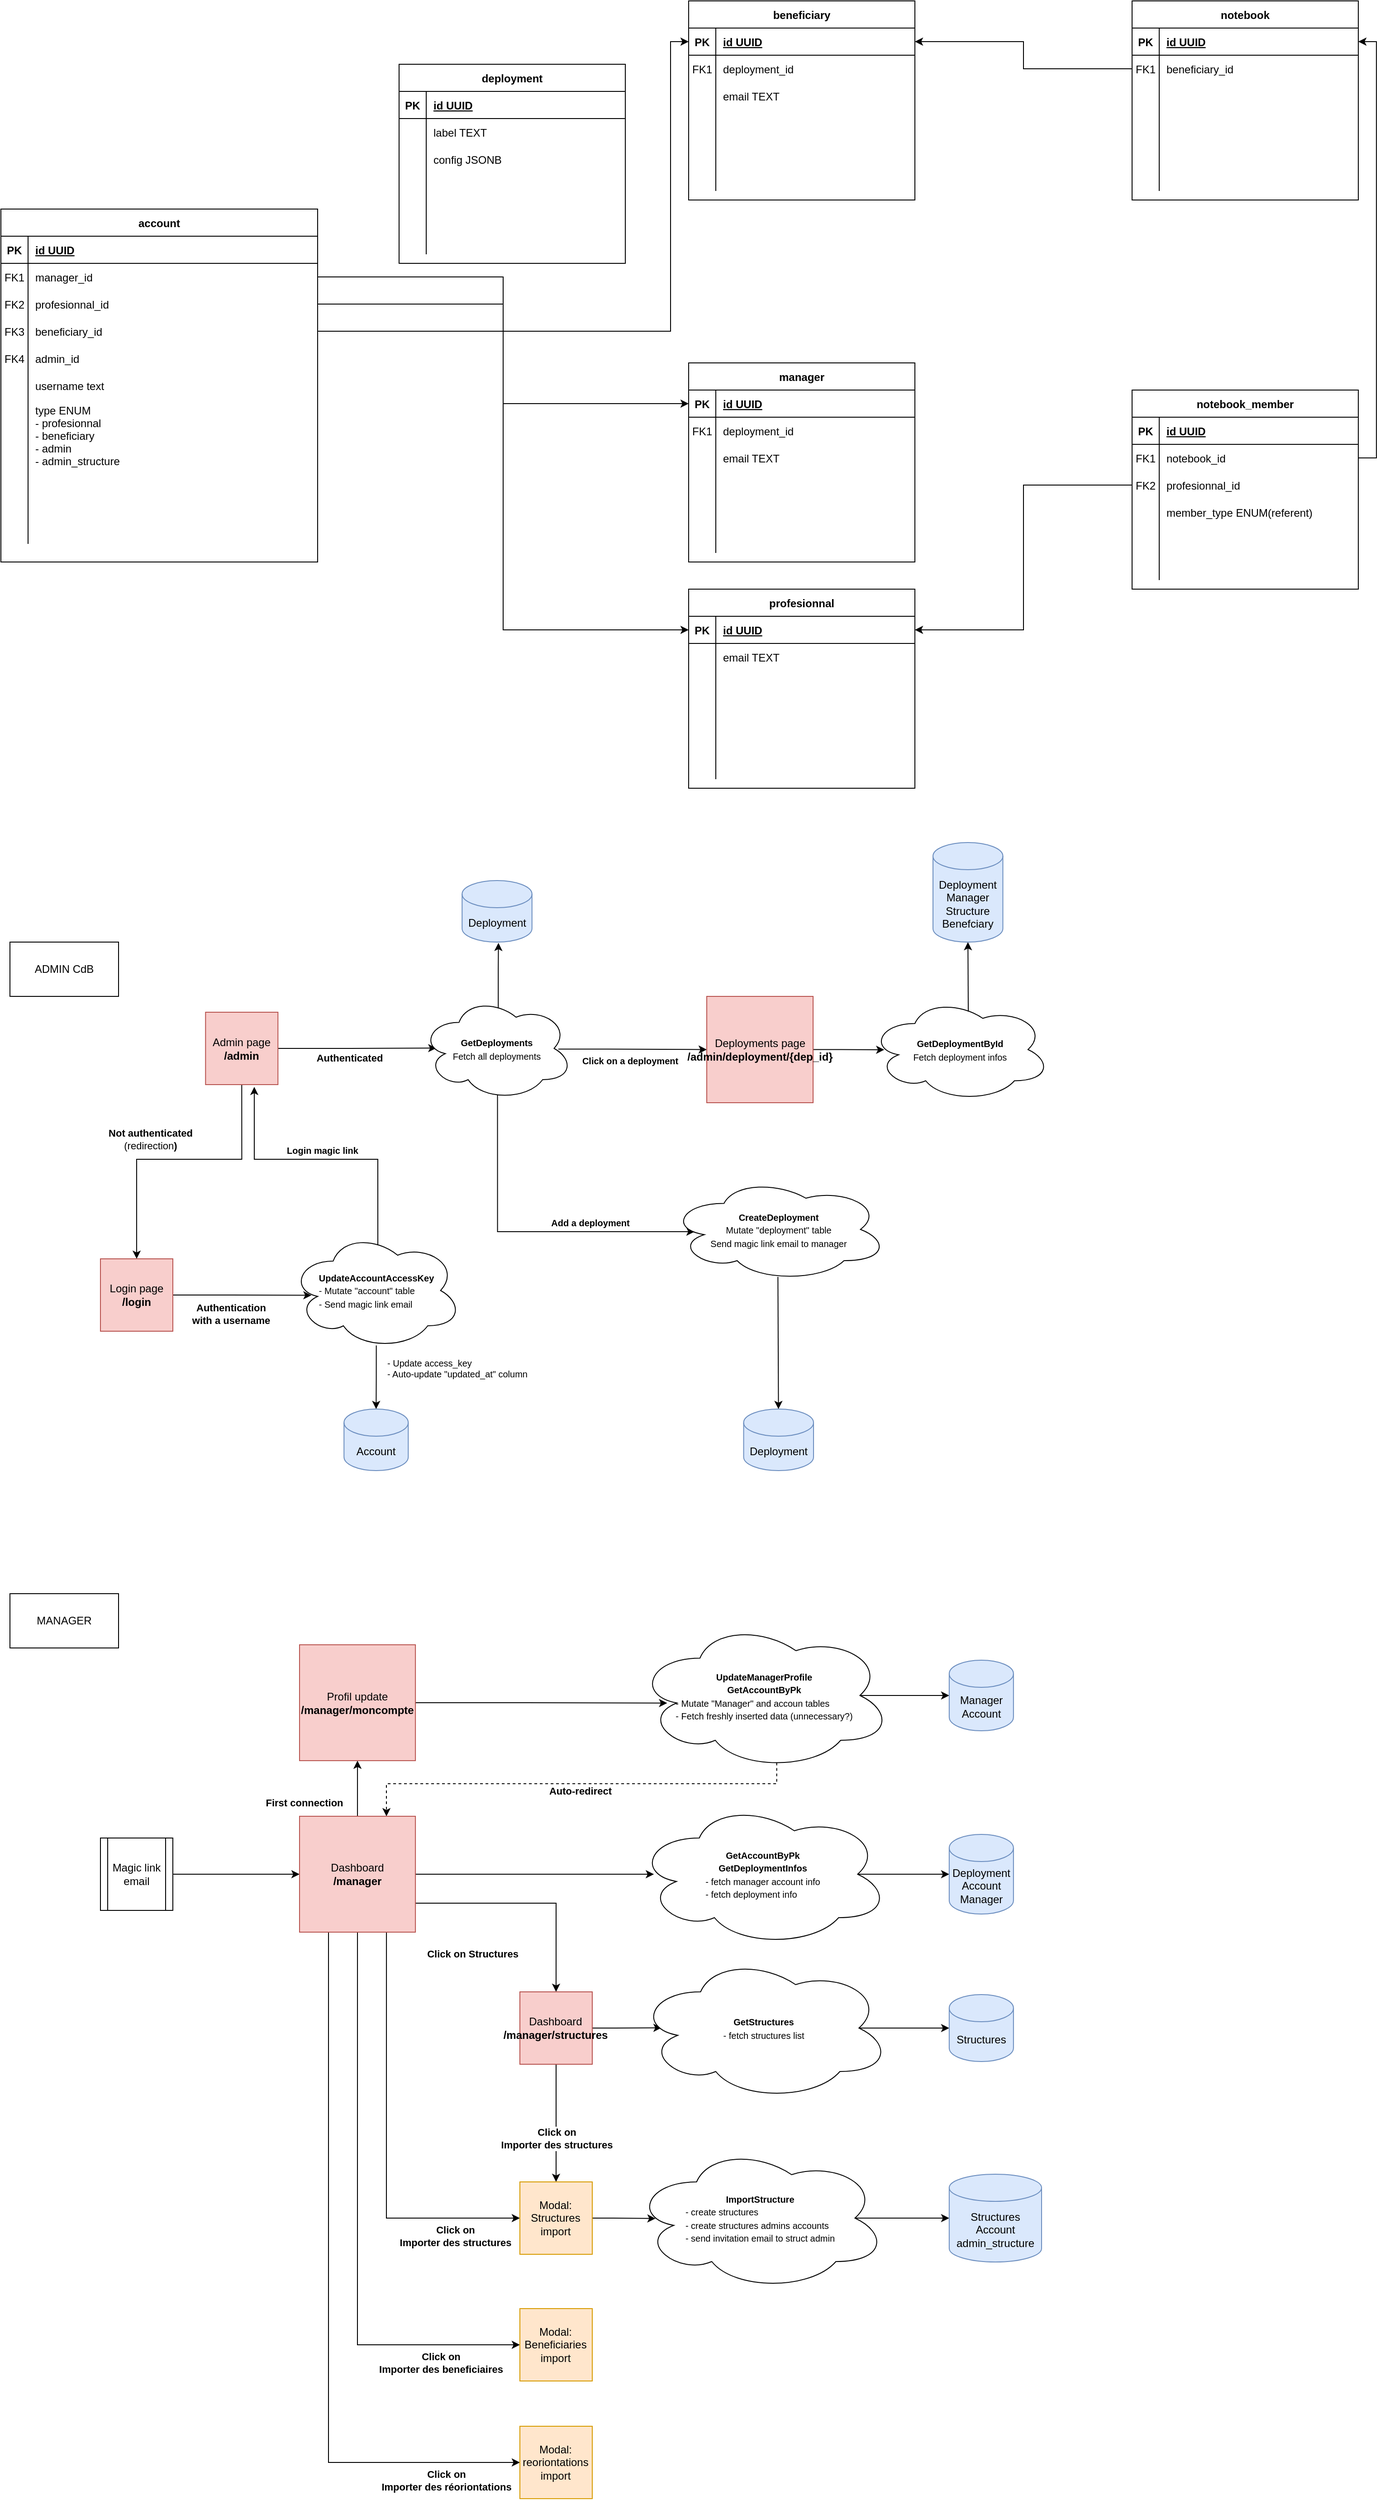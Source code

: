 <mxfile version="16.6.4" type="device"><diagram id="R2lEEEUBdFMjLlhIrx00" name="Page-1"><mxGraphModel dx="996" dy="1718" grid="1" gridSize="10" guides="1" tooltips="1" connect="1" arrows="1" fold="1" page="1" pageScale="1" pageWidth="850" pageHeight="1100" math="0" shadow="0" extFonts="Permanent Marker^https://fonts.googleapis.com/css?family=Permanent+Marker"><root><mxCell id="0"/><mxCell id="1" parent="0"/><mxCell id="C-vyLk0tnHw3VtMMgP7b-23" value="account" style="shape=table;startSize=30;container=1;collapsible=1;childLayout=tableLayout;fixedRows=1;rowLines=0;fontStyle=1;align=center;resizeLast=1;" parent="1" vertex="1"><mxGeometry x="70" y="-810" width="350" height="390" as="geometry"/></mxCell><mxCell id="C-vyLk0tnHw3VtMMgP7b-24" value="" style="shape=partialRectangle;collapsible=0;dropTarget=0;pointerEvents=0;fillColor=none;points=[[0,0.5],[1,0.5]];portConstraint=eastwest;top=0;left=0;right=0;bottom=1;" parent="C-vyLk0tnHw3VtMMgP7b-23" vertex="1"><mxGeometry y="30" width="350" height="30" as="geometry"/></mxCell><mxCell id="C-vyLk0tnHw3VtMMgP7b-25" value="PK" style="shape=partialRectangle;overflow=hidden;connectable=0;fillColor=none;top=0;left=0;bottom=0;right=0;fontStyle=1;" parent="C-vyLk0tnHw3VtMMgP7b-24" vertex="1"><mxGeometry width="30" height="30" as="geometry"><mxRectangle width="30" height="30" as="alternateBounds"/></mxGeometry></mxCell><mxCell id="C-vyLk0tnHw3VtMMgP7b-26" value="id UUID" style="shape=partialRectangle;overflow=hidden;connectable=0;fillColor=none;top=0;left=0;bottom=0;right=0;align=left;spacingLeft=6;fontStyle=5;" parent="C-vyLk0tnHw3VtMMgP7b-24" vertex="1"><mxGeometry x="30" width="320" height="30" as="geometry"><mxRectangle width="320" height="30" as="alternateBounds"/></mxGeometry></mxCell><mxCell id="C-vyLk0tnHw3VtMMgP7b-27" value="" style="shape=partialRectangle;collapsible=0;dropTarget=0;pointerEvents=0;fillColor=none;points=[[0,0.5],[1,0.5]];portConstraint=eastwest;top=0;left=0;right=0;bottom=0;" parent="C-vyLk0tnHw3VtMMgP7b-23" vertex="1"><mxGeometry y="60" width="350" height="30" as="geometry"/></mxCell><mxCell id="C-vyLk0tnHw3VtMMgP7b-28" value="FK1" style="shape=partialRectangle;overflow=hidden;connectable=0;fillColor=none;top=0;left=0;bottom=0;right=0;" parent="C-vyLk0tnHw3VtMMgP7b-27" vertex="1"><mxGeometry width="30" height="30" as="geometry"><mxRectangle width="30" height="30" as="alternateBounds"/></mxGeometry></mxCell><mxCell id="C-vyLk0tnHw3VtMMgP7b-29" value="manager_id" style="shape=partialRectangle;overflow=hidden;connectable=0;fillColor=none;top=0;left=0;bottom=0;right=0;align=left;spacingLeft=6;" parent="C-vyLk0tnHw3VtMMgP7b-27" vertex="1"><mxGeometry x="30" width="320" height="30" as="geometry"><mxRectangle width="320" height="30" as="alternateBounds"/></mxGeometry></mxCell><mxCell id="tejr8OILe2dR3fvIAUpk-4" value="" style="shape=partialRectangle;collapsible=0;dropTarget=0;pointerEvents=0;fillColor=none;points=[[0,0.5],[1,0.5]];portConstraint=eastwest;top=0;left=0;right=0;bottom=0;" parent="C-vyLk0tnHw3VtMMgP7b-23" vertex="1"><mxGeometry y="90" width="350" height="30" as="geometry"/></mxCell><mxCell id="tejr8OILe2dR3fvIAUpk-5" value="FK2" style="shape=partialRectangle;overflow=hidden;connectable=0;fillColor=none;top=0;left=0;bottom=0;right=0;" parent="tejr8OILe2dR3fvIAUpk-4" vertex="1"><mxGeometry width="30" height="30" as="geometry"><mxRectangle width="30" height="30" as="alternateBounds"/></mxGeometry></mxCell><mxCell id="tejr8OILe2dR3fvIAUpk-6" value="profesionnal_id" style="shape=partialRectangle;overflow=hidden;connectable=0;fillColor=none;top=0;left=0;bottom=0;right=0;align=left;spacingLeft=6;" parent="tejr8OILe2dR3fvIAUpk-4" vertex="1"><mxGeometry x="30" width="320" height="30" as="geometry"><mxRectangle width="320" height="30" as="alternateBounds"/></mxGeometry></mxCell><mxCell id="tejr8OILe2dR3fvIAUpk-7" value="" style="shape=partialRectangle;collapsible=0;dropTarget=0;pointerEvents=0;fillColor=none;points=[[0,0.5],[1,0.5]];portConstraint=eastwest;top=0;left=0;right=0;bottom=0;" parent="C-vyLk0tnHw3VtMMgP7b-23" vertex="1"><mxGeometry y="120" width="350" height="30" as="geometry"/></mxCell><mxCell id="tejr8OILe2dR3fvIAUpk-8" value="FK3" style="shape=partialRectangle;overflow=hidden;connectable=0;fillColor=none;top=0;left=0;bottom=0;right=0;" parent="tejr8OILe2dR3fvIAUpk-7" vertex="1"><mxGeometry width="30" height="30" as="geometry"><mxRectangle width="30" height="30" as="alternateBounds"/></mxGeometry></mxCell><mxCell id="tejr8OILe2dR3fvIAUpk-9" value="beneficiary_id" style="shape=partialRectangle;overflow=hidden;connectable=0;fillColor=none;top=0;left=0;bottom=0;right=0;align=left;spacingLeft=6;" parent="tejr8OILe2dR3fvIAUpk-7" vertex="1"><mxGeometry x="30" width="320" height="30" as="geometry"><mxRectangle width="320" height="30" as="alternateBounds"/></mxGeometry></mxCell><mxCell id="tejr8OILe2dR3fvIAUpk-10" value="" style="shape=partialRectangle;collapsible=0;dropTarget=0;pointerEvents=0;fillColor=none;points=[[0,0.5],[1,0.5]];portConstraint=eastwest;top=0;left=0;right=0;bottom=0;" parent="C-vyLk0tnHw3VtMMgP7b-23" vertex="1"><mxGeometry y="150" width="350" height="30" as="geometry"/></mxCell><mxCell id="tejr8OILe2dR3fvIAUpk-11" value="FK4" style="shape=partialRectangle;overflow=hidden;connectable=0;fillColor=none;top=0;left=0;bottom=0;right=0;" parent="tejr8OILe2dR3fvIAUpk-10" vertex="1"><mxGeometry width="30" height="30" as="geometry"><mxRectangle width="30" height="30" as="alternateBounds"/></mxGeometry></mxCell><mxCell id="tejr8OILe2dR3fvIAUpk-12" value="admin_id" style="shape=partialRectangle;overflow=hidden;connectable=0;fillColor=none;top=0;left=0;bottom=0;right=0;align=left;spacingLeft=6;" parent="tejr8OILe2dR3fvIAUpk-10" vertex="1"><mxGeometry x="30" width="320" height="30" as="geometry"><mxRectangle width="320" height="30" as="alternateBounds"/></mxGeometry></mxCell><mxCell id="tejr8OILe2dR3fvIAUpk-1" value="" style="shape=partialRectangle;collapsible=0;dropTarget=0;pointerEvents=0;fillColor=none;points=[[0,0.5],[1,0.5]];portConstraint=eastwest;top=0;left=0;right=0;bottom=0;" parent="C-vyLk0tnHw3VtMMgP7b-23" vertex="1"><mxGeometry y="180" width="350" height="30" as="geometry"/></mxCell><mxCell id="tejr8OILe2dR3fvIAUpk-2" value="" style="shape=partialRectangle;overflow=hidden;connectable=0;fillColor=none;top=0;left=0;bottom=0;right=0;" parent="tejr8OILe2dR3fvIAUpk-1" vertex="1"><mxGeometry width="30" height="30" as="geometry"><mxRectangle width="30" height="30" as="alternateBounds"/></mxGeometry></mxCell><mxCell id="tejr8OILe2dR3fvIAUpk-3" value="username text" style="shape=partialRectangle;overflow=hidden;connectable=0;fillColor=none;top=0;left=0;bottom=0;right=0;align=left;spacingLeft=6;" parent="tejr8OILe2dR3fvIAUpk-1" vertex="1"><mxGeometry x="30" width="320" height="30" as="geometry"><mxRectangle width="320" height="30" as="alternateBounds"/></mxGeometry></mxCell><mxCell id="tejr8OILe2dR3fvIAUpk-138" value="" style="shape=partialRectangle;collapsible=0;dropTarget=0;pointerEvents=0;fillColor=none;points=[[0,0.5],[1,0.5]];portConstraint=eastwest;top=0;left=0;right=0;bottom=0;" parent="C-vyLk0tnHw3VtMMgP7b-23" vertex="1"><mxGeometry y="210" width="350" height="80" as="geometry"/></mxCell><mxCell id="tejr8OILe2dR3fvIAUpk-139" value="" style="shape=partialRectangle;overflow=hidden;connectable=0;fillColor=none;top=0;left=0;bottom=0;right=0;" parent="tejr8OILe2dR3fvIAUpk-138" vertex="1"><mxGeometry width="30" height="80" as="geometry"><mxRectangle width="30" height="80" as="alternateBounds"/></mxGeometry></mxCell><mxCell id="tejr8OILe2dR3fvIAUpk-140" value="type ENUM&#xA;- profesionnal&#xA;- beneficiary&#xA;- admin&#xA;- admin_structure" style="shape=partialRectangle;overflow=hidden;connectable=0;fillColor=none;top=0;left=0;bottom=0;right=0;align=left;spacingLeft=6;" parent="tejr8OILe2dR3fvIAUpk-138" vertex="1"><mxGeometry x="30" width="320" height="80" as="geometry"><mxRectangle width="320" height="80" as="alternateBounds"/></mxGeometry></mxCell><mxCell id="tejr8OILe2dR3fvIAUpk-144" value="" style="shape=partialRectangle;collapsible=0;dropTarget=0;pointerEvents=0;fillColor=none;points=[[0,0.5],[1,0.5]];portConstraint=eastwest;top=0;left=0;right=0;bottom=0;" parent="C-vyLk0tnHw3VtMMgP7b-23" vertex="1"><mxGeometry y="290" width="350" height="80" as="geometry"/></mxCell><mxCell id="tejr8OILe2dR3fvIAUpk-145" value="" style="shape=partialRectangle;overflow=hidden;connectable=0;fillColor=none;top=0;left=0;bottom=0;right=0;" parent="tejr8OILe2dR3fvIAUpk-144" vertex="1"><mxGeometry width="30" height="80" as="geometry"><mxRectangle width="30" height="80" as="alternateBounds"/></mxGeometry></mxCell><mxCell id="tejr8OILe2dR3fvIAUpk-146" value="" style="shape=partialRectangle;overflow=hidden;connectable=0;fillColor=none;top=0;left=0;bottom=0;right=0;align=left;spacingLeft=6;" parent="tejr8OILe2dR3fvIAUpk-144" vertex="1"><mxGeometry x="30" width="320" height="80" as="geometry"><mxRectangle width="320" height="80" as="alternateBounds"/></mxGeometry></mxCell><mxCell id="tejr8OILe2dR3fvIAUpk-13" value="manager" style="shape=table;startSize=30;container=1;collapsible=1;childLayout=tableLayout;fixedRows=1;rowLines=0;fontStyle=1;align=center;resizeLast=1;" parent="1" vertex="1"><mxGeometry x="830" y="-640" width="250" height="220" as="geometry"/></mxCell><mxCell id="tejr8OILe2dR3fvIAUpk-14" value="" style="shape=partialRectangle;collapsible=0;dropTarget=0;pointerEvents=0;fillColor=none;points=[[0,0.5],[1,0.5]];portConstraint=eastwest;top=0;left=0;right=0;bottom=1;" parent="tejr8OILe2dR3fvIAUpk-13" vertex="1"><mxGeometry y="30" width="250" height="30" as="geometry"/></mxCell><mxCell id="tejr8OILe2dR3fvIAUpk-15" value="PK" style="shape=partialRectangle;overflow=hidden;connectable=0;fillColor=none;top=0;left=0;bottom=0;right=0;fontStyle=1;" parent="tejr8OILe2dR3fvIAUpk-14" vertex="1"><mxGeometry width="30" height="30" as="geometry"><mxRectangle width="30" height="30" as="alternateBounds"/></mxGeometry></mxCell><mxCell id="tejr8OILe2dR3fvIAUpk-16" value="id UUID" style="shape=partialRectangle;overflow=hidden;connectable=0;fillColor=none;top=0;left=0;bottom=0;right=0;align=left;spacingLeft=6;fontStyle=5;" parent="tejr8OILe2dR3fvIAUpk-14" vertex="1"><mxGeometry x="30" width="220" height="30" as="geometry"><mxRectangle width="220" height="30" as="alternateBounds"/></mxGeometry></mxCell><mxCell id="tejr8OILe2dR3fvIAUpk-17" value="" style="shape=partialRectangle;collapsible=0;dropTarget=0;pointerEvents=0;fillColor=none;points=[[0,0.5],[1,0.5]];portConstraint=eastwest;top=0;left=0;right=0;bottom=0;" parent="tejr8OILe2dR3fvIAUpk-13" vertex="1"><mxGeometry y="60" width="250" height="30" as="geometry"/></mxCell><mxCell id="tejr8OILe2dR3fvIAUpk-18" value="FK1" style="shape=partialRectangle;overflow=hidden;connectable=0;fillColor=none;top=0;left=0;bottom=0;right=0;" parent="tejr8OILe2dR3fvIAUpk-17" vertex="1"><mxGeometry width="30" height="30" as="geometry"><mxRectangle width="30" height="30" as="alternateBounds"/></mxGeometry></mxCell><mxCell id="tejr8OILe2dR3fvIAUpk-19" value="deployment_id" style="shape=partialRectangle;overflow=hidden;connectable=0;fillColor=none;top=0;left=0;bottom=0;right=0;align=left;spacingLeft=6;" parent="tejr8OILe2dR3fvIAUpk-17" vertex="1"><mxGeometry x="30" width="220" height="30" as="geometry"><mxRectangle width="220" height="30" as="alternateBounds"/></mxGeometry></mxCell><mxCell id="tejr8OILe2dR3fvIAUpk-20" value="" style="shape=partialRectangle;collapsible=0;dropTarget=0;pointerEvents=0;fillColor=none;points=[[0,0.5],[1,0.5]];portConstraint=eastwest;top=0;left=0;right=0;bottom=0;" parent="tejr8OILe2dR3fvIAUpk-13" vertex="1"><mxGeometry y="90" width="250" height="30" as="geometry"/></mxCell><mxCell id="tejr8OILe2dR3fvIAUpk-21" value="" style="shape=partialRectangle;overflow=hidden;connectable=0;fillColor=none;top=0;left=0;bottom=0;right=0;" parent="tejr8OILe2dR3fvIAUpk-20" vertex="1"><mxGeometry width="30" height="30" as="geometry"><mxRectangle width="30" height="30" as="alternateBounds"/></mxGeometry></mxCell><mxCell id="tejr8OILe2dR3fvIAUpk-22" value="email TEXT" style="shape=partialRectangle;overflow=hidden;connectable=0;fillColor=none;top=0;left=0;bottom=0;right=0;align=left;spacingLeft=6;" parent="tejr8OILe2dR3fvIAUpk-20" vertex="1"><mxGeometry x="30" width="220" height="30" as="geometry"><mxRectangle width="220" height="30" as="alternateBounds"/></mxGeometry></mxCell><mxCell id="tejr8OILe2dR3fvIAUpk-23" value="" style="shape=partialRectangle;collapsible=0;dropTarget=0;pointerEvents=0;fillColor=none;points=[[0,0.5],[1,0.5]];portConstraint=eastwest;top=0;left=0;right=0;bottom=0;" parent="tejr8OILe2dR3fvIAUpk-13" vertex="1"><mxGeometry y="120" width="250" height="30" as="geometry"/></mxCell><mxCell id="tejr8OILe2dR3fvIAUpk-24" value="" style="shape=partialRectangle;overflow=hidden;connectable=0;fillColor=none;top=0;left=0;bottom=0;right=0;" parent="tejr8OILe2dR3fvIAUpk-23" vertex="1"><mxGeometry width="30" height="30" as="geometry"><mxRectangle width="30" height="30" as="alternateBounds"/></mxGeometry></mxCell><mxCell id="tejr8OILe2dR3fvIAUpk-25" value="" style="shape=partialRectangle;overflow=hidden;connectable=0;fillColor=none;top=0;left=0;bottom=0;right=0;align=left;spacingLeft=6;" parent="tejr8OILe2dR3fvIAUpk-23" vertex="1"><mxGeometry x="30" width="220" height="30" as="geometry"><mxRectangle width="220" height="30" as="alternateBounds"/></mxGeometry></mxCell><mxCell id="tejr8OILe2dR3fvIAUpk-26" value="" style="shape=partialRectangle;collapsible=0;dropTarget=0;pointerEvents=0;fillColor=none;points=[[0,0.5],[1,0.5]];portConstraint=eastwest;top=0;left=0;right=0;bottom=0;" parent="tejr8OILe2dR3fvIAUpk-13" vertex="1"><mxGeometry y="150" width="250" height="30" as="geometry"/></mxCell><mxCell id="tejr8OILe2dR3fvIAUpk-27" value="" style="shape=partialRectangle;overflow=hidden;connectable=0;fillColor=none;top=0;left=0;bottom=0;right=0;" parent="tejr8OILe2dR3fvIAUpk-26" vertex="1"><mxGeometry width="30" height="30" as="geometry"><mxRectangle width="30" height="30" as="alternateBounds"/></mxGeometry></mxCell><mxCell id="tejr8OILe2dR3fvIAUpk-28" value="" style="shape=partialRectangle;overflow=hidden;connectable=0;fillColor=none;top=0;left=0;bottom=0;right=0;align=left;spacingLeft=6;" parent="tejr8OILe2dR3fvIAUpk-26" vertex="1"><mxGeometry x="30" width="220" height="30" as="geometry"><mxRectangle width="220" height="30" as="alternateBounds"/></mxGeometry></mxCell><mxCell id="tejr8OILe2dR3fvIAUpk-29" value="" style="shape=partialRectangle;collapsible=0;dropTarget=0;pointerEvents=0;fillColor=none;points=[[0,0.5],[1,0.5]];portConstraint=eastwest;top=0;left=0;right=0;bottom=0;" parent="tejr8OILe2dR3fvIAUpk-13" vertex="1"><mxGeometry y="180" width="250" height="30" as="geometry"/></mxCell><mxCell id="tejr8OILe2dR3fvIAUpk-30" value="" style="shape=partialRectangle;overflow=hidden;connectable=0;fillColor=none;top=0;left=0;bottom=0;right=0;" parent="tejr8OILe2dR3fvIAUpk-29" vertex="1"><mxGeometry width="30" height="30" as="geometry"><mxRectangle width="30" height="30" as="alternateBounds"/></mxGeometry></mxCell><mxCell id="tejr8OILe2dR3fvIAUpk-31" value="" style="shape=partialRectangle;overflow=hidden;connectable=0;fillColor=none;top=0;left=0;bottom=0;right=0;align=left;spacingLeft=6;" parent="tejr8OILe2dR3fvIAUpk-29" vertex="1"><mxGeometry x="30" width="220" height="30" as="geometry"><mxRectangle width="220" height="30" as="alternateBounds"/></mxGeometry></mxCell><mxCell id="tejr8OILe2dR3fvIAUpk-32" style="edgeStyle=orthogonalEdgeStyle;rounded=0;orthogonalLoop=1;jettySize=auto;html=1;entryX=0;entryY=0.5;entryDx=0;entryDy=0;" parent="1" source="C-vyLk0tnHw3VtMMgP7b-27" target="tejr8OILe2dR3fvIAUpk-14" edge="1"><mxGeometry relative="1" as="geometry"/></mxCell><mxCell id="tejr8OILe2dR3fvIAUpk-33" value="beneficiary" style="shape=table;startSize=30;container=1;collapsible=1;childLayout=tableLayout;fixedRows=1;rowLines=0;fontStyle=1;align=center;resizeLast=1;" parent="1" vertex="1"><mxGeometry x="830" y="-1040" width="250" height="220" as="geometry"/></mxCell><mxCell id="tejr8OILe2dR3fvIAUpk-34" value="" style="shape=partialRectangle;collapsible=0;dropTarget=0;pointerEvents=0;fillColor=none;points=[[0,0.5],[1,0.5]];portConstraint=eastwest;top=0;left=0;right=0;bottom=1;" parent="tejr8OILe2dR3fvIAUpk-33" vertex="1"><mxGeometry y="30" width="250" height="30" as="geometry"/></mxCell><mxCell id="tejr8OILe2dR3fvIAUpk-35" value="PK" style="shape=partialRectangle;overflow=hidden;connectable=0;fillColor=none;top=0;left=0;bottom=0;right=0;fontStyle=1;" parent="tejr8OILe2dR3fvIAUpk-34" vertex="1"><mxGeometry width="30" height="30" as="geometry"><mxRectangle width="30" height="30" as="alternateBounds"/></mxGeometry></mxCell><mxCell id="tejr8OILe2dR3fvIAUpk-36" value="id UUID" style="shape=partialRectangle;overflow=hidden;connectable=0;fillColor=none;top=0;left=0;bottom=0;right=0;align=left;spacingLeft=6;fontStyle=5;" parent="tejr8OILe2dR3fvIAUpk-34" vertex="1"><mxGeometry x="30" width="220" height="30" as="geometry"><mxRectangle width="220" height="30" as="alternateBounds"/></mxGeometry></mxCell><mxCell id="tejr8OILe2dR3fvIAUpk-37" value="" style="shape=partialRectangle;collapsible=0;dropTarget=0;pointerEvents=0;fillColor=none;points=[[0,0.5],[1,0.5]];portConstraint=eastwest;top=0;left=0;right=0;bottom=0;" parent="tejr8OILe2dR3fvIAUpk-33" vertex="1"><mxGeometry y="60" width="250" height="30" as="geometry"/></mxCell><mxCell id="tejr8OILe2dR3fvIAUpk-38" value="FK1" style="shape=partialRectangle;overflow=hidden;connectable=0;fillColor=none;top=0;left=0;bottom=0;right=0;" parent="tejr8OILe2dR3fvIAUpk-37" vertex="1"><mxGeometry width="30" height="30" as="geometry"><mxRectangle width="30" height="30" as="alternateBounds"/></mxGeometry></mxCell><mxCell id="tejr8OILe2dR3fvIAUpk-39" value="deployment_id" style="shape=partialRectangle;overflow=hidden;connectable=0;fillColor=none;top=0;left=0;bottom=0;right=0;align=left;spacingLeft=6;" parent="tejr8OILe2dR3fvIAUpk-37" vertex="1"><mxGeometry x="30" width="220" height="30" as="geometry"><mxRectangle width="220" height="30" as="alternateBounds"/></mxGeometry></mxCell><mxCell id="tejr8OILe2dR3fvIAUpk-40" value="" style="shape=partialRectangle;collapsible=0;dropTarget=0;pointerEvents=0;fillColor=none;points=[[0,0.5],[1,0.5]];portConstraint=eastwest;top=0;left=0;right=0;bottom=0;" parent="tejr8OILe2dR3fvIAUpk-33" vertex="1"><mxGeometry y="90" width="250" height="30" as="geometry"/></mxCell><mxCell id="tejr8OILe2dR3fvIAUpk-41" value="" style="shape=partialRectangle;overflow=hidden;connectable=0;fillColor=none;top=0;left=0;bottom=0;right=0;" parent="tejr8OILe2dR3fvIAUpk-40" vertex="1"><mxGeometry width="30" height="30" as="geometry"><mxRectangle width="30" height="30" as="alternateBounds"/></mxGeometry></mxCell><mxCell id="tejr8OILe2dR3fvIAUpk-42" value="email TEXT" style="shape=partialRectangle;overflow=hidden;connectable=0;fillColor=none;top=0;left=0;bottom=0;right=0;align=left;spacingLeft=6;" parent="tejr8OILe2dR3fvIAUpk-40" vertex="1"><mxGeometry x="30" width="220" height="30" as="geometry"><mxRectangle width="220" height="30" as="alternateBounds"/></mxGeometry></mxCell><mxCell id="tejr8OILe2dR3fvIAUpk-43" value="" style="shape=partialRectangle;collapsible=0;dropTarget=0;pointerEvents=0;fillColor=none;points=[[0,0.5],[1,0.5]];portConstraint=eastwest;top=0;left=0;right=0;bottom=0;" parent="tejr8OILe2dR3fvIAUpk-33" vertex="1"><mxGeometry y="120" width="250" height="30" as="geometry"/></mxCell><mxCell id="tejr8OILe2dR3fvIAUpk-44" value="" style="shape=partialRectangle;overflow=hidden;connectable=0;fillColor=none;top=0;left=0;bottom=0;right=0;" parent="tejr8OILe2dR3fvIAUpk-43" vertex="1"><mxGeometry width="30" height="30" as="geometry"><mxRectangle width="30" height="30" as="alternateBounds"/></mxGeometry></mxCell><mxCell id="tejr8OILe2dR3fvIAUpk-45" value="" style="shape=partialRectangle;overflow=hidden;connectable=0;fillColor=none;top=0;left=0;bottom=0;right=0;align=left;spacingLeft=6;" parent="tejr8OILe2dR3fvIAUpk-43" vertex="1"><mxGeometry x="30" width="220" height="30" as="geometry"><mxRectangle width="220" height="30" as="alternateBounds"/></mxGeometry></mxCell><mxCell id="tejr8OILe2dR3fvIAUpk-46" value="" style="shape=partialRectangle;collapsible=0;dropTarget=0;pointerEvents=0;fillColor=none;points=[[0,0.5],[1,0.5]];portConstraint=eastwest;top=0;left=0;right=0;bottom=0;" parent="tejr8OILe2dR3fvIAUpk-33" vertex="1"><mxGeometry y="150" width="250" height="30" as="geometry"/></mxCell><mxCell id="tejr8OILe2dR3fvIAUpk-47" value="" style="shape=partialRectangle;overflow=hidden;connectable=0;fillColor=none;top=0;left=0;bottom=0;right=0;" parent="tejr8OILe2dR3fvIAUpk-46" vertex="1"><mxGeometry width="30" height="30" as="geometry"><mxRectangle width="30" height="30" as="alternateBounds"/></mxGeometry></mxCell><mxCell id="tejr8OILe2dR3fvIAUpk-48" value="" style="shape=partialRectangle;overflow=hidden;connectable=0;fillColor=none;top=0;left=0;bottom=0;right=0;align=left;spacingLeft=6;" parent="tejr8OILe2dR3fvIAUpk-46" vertex="1"><mxGeometry x="30" width="220" height="30" as="geometry"><mxRectangle width="220" height="30" as="alternateBounds"/></mxGeometry></mxCell><mxCell id="tejr8OILe2dR3fvIAUpk-49" value="" style="shape=partialRectangle;collapsible=0;dropTarget=0;pointerEvents=0;fillColor=none;points=[[0,0.5],[1,0.5]];portConstraint=eastwest;top=0;left=0;right=0;bottom=0;" parent="tejr8OILe2dR3fvIAUpk-33" vertex="1"><mxGeometry y="180" width="250" height="30" as="geometry"/></mxCell><mxCell id="tejr8OILe2dR3fvIAUpk-50" value="" style="shape=partialRectangle;overflow=hidden;connectable=0;fillColor=none;top=0;left=0;bottom=0;right=0;" parent="tejr8OILe2dR3fvIAUpk-49" vertex="1"><mxGeometry width="30" height="30" as="geometry"><mxRectangle width="30" height="30" as="alternateBounds"/></mxGeometry></mxCell><mxCell id="tejr8OILe2dR3fvIAUpk-51" value="" style="shape=partialRectangle;overflow=hidden;connectable=0;fillColor=none;top=0;left=0;bottom=0;right=0;align=left;spacingLeft=6;" parent="tejr8OILe2dR3fvIAUpk-49" vertex="1"><mxGeometry x="30" width="220" height="30" as="geometry"><mxRectangle width="220" height="30" as="alternateBounds"/></mxGeometry></mxCell><mxCell id="tejr8OILe2dR3fvIAUpk-52" style="edgeStyle=orthogonalEdgeStyle;rounded=0;orthogonalLoop=1;jettySize=auto;html=1;" parent="1" source="tejr8OILe2dR3fvIAUpk-7" target="tejr8OILe2dR3fvIAUpk-34" edge="1"><mxGeometry relative="1" as="geometry"><Array as="points"><mxPoint x="810" y="-675"/><mxPoint x="810" y="-995"/></Array></mxGeometry></mxCell><mxCell id="tejr8OILe2dR3fvIAUpk-53" value="notebook" style="shape=table;startSize=30;container=1;collapsible=1;childLayout=tableLayout;fixedRows=1;rowLines=0;fontStyle=1;align=center;resizeLast=1;" parent="1" vertex="1"><mxGeometry x="1320" y="-1040" width="250" height="220" as="geometry"/></mxCell><mxCell id="tejr8OILe2dR3fvIAUpk-54" value="" style="shape=partialRectangle;collapsible=0;dropTarget=0;pointerEvents=0;fillColor=none;points=[[0,0.5],[1,0.5]];portConstraint=eastwest;top=0;left=0;right=0;bottom=1;" parent="tejr8OILe2dR3fvIAUpk-53" vertex="1"><mxGeometry y="30" width="250" height="30" as="geometry"/></mxCell><mxCell id="tejr8OILe2dR3fvIAUpk-55" value="PK" style="shape=partialRectangle;overflow=hidden;connectable=0;fillColor=none;top=0;left=0;bottom=0;right=0;fontStyle=1;" parent="tejr8OILe2dR3fvIAUpk-54" vertex="1"><mxGeometry width="30" height="30" as="geometry"><mxRectangle width="30" height="30" as="alternateBounds"/></mxGeometry></mxCell><mxCell id="tejr8OILe2dR3fvIAUpk-56" value="id UUID" style="shape=partialRectangle;overflow=hidden;connectable=0;fillColor=none;top=0;left=0;bottom=0;right=0;align=left;spacingLeft=6;fontStyle=5;" parent="tejr8OILe2dR3fvIAUpk-54" vertex="1"><mxGeometry x="30" width="220" height="30" as="geometry"><mxRectangle width="220" height="30" as="alternateBounds"/></mxGeometry></mxCell><mxCell id="tejr8OILe2dR3fvIAUpk-57" value="" style="shape=partialRectangle;collapsible=0;dropTarget=0;pointerEvents=0;fillColor=none;points=[[0,0.5],[1,0.5]];portConstraint=eastwest;top=0;left=0;right=0;bottom=0;" parent="tejr8OILe2dR3fvIAUpk-53" vertex="1"><mxGeometry y="60" width="250" height="30" as="geometry"/></mxCell><mxCell id="tejr8OILe2dR3fvIAUpk-58" value="FK1" style="shape=partialRectangle;overflow=hidden;connectable=0;fillColor=none;top=0;left=0;bottom=0;right=0;" parent="tejr8OILe2dR3fvIAUpk-57" vertex="1"><mxGeometry width="30" height="30" as="geometry"><mxRectangle width="30" height="30" as="alternateBounds"/></mxGeometry></mxCell><mxCell id="tejr8OILe2dR3fvIAUpk-59" value="beneficiary_id" style="shape=partialRectangle;overflow=hidden;connectable=0;fillColor=none;top=0;left=0;bottom=0;right=0;align=left;spacingLeft=6;" parent="tejr8OILe2dR3fvIAUpk-57" vertex="1"><mxGeometry x="30" width="220" height="30" as="geometry"><mxRectangle width="220" height="30" as="alternateBounds"/></mxGeometry></mxCell><mxCell id="tejr8OILe2dR3fvIAUpk-60" value="" style="shape=partialRectangle;collapsible=0;dropTarget=0;pointerEvents=0;fillColor=none;points=[[0,0.5],[1,0.5]];portConstraint=eastwest;top=0;left=0;right=0;bottom=0;" parent="tejr8OILe2dR3fvIAUpk-53" vertex="1"><mxGeometry y="90" width="250" height="30" as="geometry"/></mxCell><mxCell id="tejr8OILe2dR3fvIAUpk-61" value="" style="shape=partialRectangle;overflow=hidden;connectable=0;fillColor=none;top=0;left=0;bottom=0;right=0;" parent="tejr8OILe2dR3fvIAUpk-60" vertex="1"><mxGeometry width="30" height="30" as="geometry"><mxRectangle width="30" height="30" as="alternateBounds"/></mxGeometry></mxCell><mxCell id="tejr8OILe2dR3fvIAUpk-62" value="" style="shape=partialRectangle;overflow=hidden;connectable=0;fillColor=none;top=0;left=0;bottom=0;right=0;align=left;spacingLeft=6;" parent="tejr8OILe2dR3fvIAUpk-60" vertex="1"><mxGeometry x="30" width="220" height="30" as="geometry"><mxRectangle width="220" height="30" as="alternateBounds"/></mxGeometry></mxCell><mxCell id="tejr8OILe2dR3fvIAUpk-63" value="" style="shape=partialRectangle;collapsible=0;dropTarget=0;pointerEvents=0;fillColor=none;points=[[0,0.5],[1,0.5]];portConstraint=eastwest;top=0;left=0;right=0;bottom=0;" parent="tejr8OILe2dR3fvIAUpk-53" vertex="1"><mxGeometry y="120" width="250" height="30" as="geometry"/></mxCell><mxCell id="tejr8OILe2dR3fvIAUpk-64" value="" style="shape=partialRectangle;overflow=hidden;connectable=0;fillColor=none;top=0;left=0;bottom=0;right=0;" parent="tejr8OILe2dR3fvIAUpk-63" vertex="1"><mxGeometry width="30" height="30" as="geometry"><mxRectangle width="30" height="30" as="alternateBounds"/></mxGeometry></mxCell><mxCell id="tejr8OILe2dR3fvIAUpk-65" value="" style="shape=partialRectangle;overflow=hidden;connectable=0;fillColor=none;top=0;left=0;bottom=0;right=0;align=left;spacingLeft=6;" parent="tejr8OILe2dR3fvIAUpk-63" vertex="1"><mxGeometry x="30" width="220" height="30" as="geometry"><mxRectangle width="220" height="30" as="alternateBounds"/></mxGeometry></mxCell><mxCell id="tejr8OILe2dR3fvIAUpk-66" value="" style="shape=partialRectangle;collapsible=0;dropTarget=0;pointerEvents=0;fillColor=none;points=[[0,0.5],[1,0.5]];portConstraint=eastwest;top=0;left=0;right=0;bottom=0;" parent="tejr8OILe2dR3fvIAUpk-53" vertex="1"><mxGeometry y="150" width="250" height="30" as="geometry"/></mxCell><mxCell id="tejr8OILe2dR3fvIAUpk-67" value="" style="shape=partialRectangle;overflow=hidden;connectable=0;fillColor=none;top=0;left=0;bottom=0;right=0;" parent="tejr8OILe2dR3fvIAUpk-66" vertex="1"><mxGeometry width="30" height="30" as="geometry"><mxRectangle width="30" height="30" as="alternateBounds"/></mxGeometry></mxCell><mxCell id="tejr8OILe2dR3fvIAUpk-68" value="" style="shape=partialRectangle;overflow=hidden;connectable=0;fillColor=none;top=0;left=0;bottom=0;right=0;align=left;spacingLeft=6;" parent="tejr8OILe2dR3fvIAUpk-66" vertex="1"><mxGeometry x="30" width="220" height="30" as="geometry"><mxRectangle width="220" height="30" as="alternateBounds"/></mxGeometry></mxCell><mxCell id="tejr8OILe2dR3fvIAUpk-69" value="" style="shape=partialRectangle;collapsible=0;dropTarget=0;pointerEvents=0;fillColor=none;points=[[0,0.5],[1,0.5]];portConstraint=eastwest;top=0;left=0;right=0;bottom=0;" parent="tejr8OILe2dR3fvIAUpk-53" vertex="1"><mxGeometry y="180" width="250" height="30" as="geometry"/></mxCell><mxCell id="tejr8OILe2dR3fvIAUpk-70" value="" style="shape=partialRectangle;overflow=hidden;connectable=0;fillColor=none;top=0;left=0;bottom=0;right=0;" parent="tejr8OILe2dR3fvIAUpk-69" vertex="1"><mxGeometry width="30" height="30" as="geometry"><mxRectangle width="30" height="30" as="alternateBounds"/></mxGeometry></mxCell><mxCell id="tejr8OILe2dR3fvIAUpk-71" value="" style="shape=partialRectangle;overflow=hidden;connectable=0;fillColor=none;top=0;left=0;bottom=0;right=0;align=left;spacingLeft=6;" parent="tejr8OILe2dR3fvIAUpk-69" vertex="1"><mxGeometry x="30" width="220" height="30" as="geometry"><mxRectangle width="220" height="30" as="alternateBounds"/></mxGeometry></mxCell><mxCell id="tejr8OILe2dR3fvIAUpk-73" value="profesionnal" style="shape=table;startSize=30;container=1;collapsible=1;childLayout=tableLayout;fixedRows=1;rowLines=0;fontStyle=1;align=center;resizeLast=1;" parent="1" vertex="1"><mxGeometry x="830" y="-390" width="250" height="220" as="geometry"/></mxCell><mxCell id="tejr8OILe2dR3fvIAUpk-74" value="" style="shape=partialRectangle;collapsible=0;dropTarget=0;pointerEvents=0;fillColor=none;points=[[0,0.5],[1,0.5]];portConstraint=eastwest;top=0;left=0;right=0;bottom=1;" parent="tejr8OILe2dR3fvIAUpk-73" vertex="1"><mxGeometry y="30" width="250" height="30" as="geometry"/></mxCell><mxCell id="tejr8OILe2dR3fvIAUpk-75" value="PK" style="shape=partialRectangle;overflow=hidden;connectable=0;fillColor=none;top=0;left=0;bottom=0;right=0;fontStyle=1;" parent="tejr8OILe2dR3fvIAUpk-74" vertex="1"><mxGeometry width="30" height="30" as="geometry"><mxRectangle width="30" height="30" as="alternateBounds"/></mxGeometry></mxCell><mxCell id="tejr8OILe2dR3fvIAUpk-76" value="id UUID" style="shape=partialRectangle;overflow=hidden;connectable=0;fillColor=none;top=0;left=0;bottom=0;right=0;align=left;spacingLeft=6;fontStyle=5;" parent="tejr8OILe2dR3fvIAUpk-74" vertex="1"><mxGeometry x="30" width="220" height="30" as="geometry"><mxRectangle width="220" height="30" as="alternateBounds"/></mxGeometry></mxCell><mxCell id="tejr8OILe2dR3fvIAUpk-77" value="" style="shape=partialRectangle;collapsible=0;dropTarget=0;pointerEvents=0;fillColor=none;points=[[0,0.5],[1,0.5]];portConstraint=eastwest;top=0;left=0;right=0;bottom=0;" parent="tejr8OILe2dR3fvIAUpk-73" vertex="1"><mxGeometry y="60" width="250" height="30" as="geometry"/></mxCell><mxCell id="tejr8OILe2dR3fvIAUpk-78" value="" style="shape=partialRectangle;overflow=hidden;connectable=0;fillColor=none;top=0;left=0;bottom=0;right=0;" parent="tejr8OILe2dR3fvIAUpk-77" vertex="1"><mxGeometry width="30" height="30" as="geometry"><mxRectangle width="30" height="30" as="alternateBounds"/></mxGeometry></mxCell><mxCell id="tejr8OILe2dR3fvIAUpk-79" value="email TEXT" style="shape=partialRectangle;overflow=hidden;connectable=0;fillColor=none;top=0;left=0;bottom=0;right=0;align=left;spacingLeft=6;" parent="tejr8OILe2dR3fvIAUpk-77" vertex="1"><mxGeometry x="30" width="220" height="30" as="geometry"><mxRectangle width="220" height="30" as="alternateBounds"/></mxGeometry></mxCell><mxCell id="tejr8OILe2dR3fvIAUpk-80" value="" style="shape=partialRectangle;collapsible=0;dropTarget=0;pointerEvents=0;fillColor=none;points=[[0,0.5],[1,0.5]];portConstraint=eastwest;top=0;left=0;right=0;bottom=0;" parent="tejr8OILe2dR3fvIAUpk-73" vertex="1"><mxGeometry y="90" width="250" height="30" as="geometry"/></mxCell><mxCell id="tejr8OILe2dR3fvIAUpk-81" value="" style="shape=partialRectangle;overflow=hidden;connectable=0;fillColor=none;top=0;left=0;bottom=0;right=0;" parent="tejr8OILe2dR3fvIAUpk-80" vertex="1"><mxGeometry width="30" height="30" as="geometry"><mxRectangle width="30" height="30" as="alternateBounds"/></mxGeometry></mxCell><mxCell id="tejr8OILe2dR3fvIAUpk-82" value="" style="shape=partialRectangle;overflow=hidden;connectable=0;fillColor=none;top=0;left=0;bottom=0;right=0;align=left;spacingLeft=6;" parent="tejr8OILe2dR3fvIAUpk-80" vertex="1"><mxGeometry x="30" width="220" height="30" as="geometry"><mxRectangle width="220" height="30" as="alternateBounds"/></mxGeometry></mxCell><mxCell id="tejr8OILe2dR3fvIAUpk-83" value="" style="shape=partialRectangle;collapsible=0;dropTarget=0;pointerEvents=0;fillColor=none;points=[[0,0.5],[1,0.5]];portConstraint=eastwest;top=0;left=0;right=0;bottom=0;" parent="tejr8OILe2dR3fvIAUpk-73" vertex="1"><mxGeometry y="120" width="250" height="30" as="geometry"/></mxCell><mxCell id="tejr8OILe2dR3fvIAUpk-84" value="" style="shape=partialRectangle;overflow=hidden;connectable=0;fillColor=none;top=0;left=0;bottom=0;right=0;" parent="tejr8OILe2dR3fvIAUpk-83" vertex="1"><mxGeometry width="30" height="30" as="geometry"><mxRectangle width="30" height="30" as="alternateBounds"/></mxGeometry></mxCell><mxCell id="tejr8OILe2dR3fvIAUpk-85" value="" style="shape=partialRectangle;overflow=hidden;connectable=0;fillColor=none;top=0;left=0;bottom=0;right=0;align=left;spacingLeft=6;" parent="tejr8OILe2dR3fvIAUpk-83" vertex="1"><mxGeometry x="30" width="220" height="30" as="geometry"><mxRectangle width="220" height="30" as="alternateBounds"/></mxGeometry></mxCell><mxCell id="tejr8OILe2dR3fvIAUpk-86" value="" style="shape=partialRectangle;collapsible=0;dropTarget=0;pointerEvents=0;fillColor=none;points=[[0,0.5],[1,0.5]];portConstraint=eastwest;top=0;left=0;right=0;bottom=0;" parent="tejr8OILe2dR3fvIAUpk-73" vertex="1"><mxGeometry y="150" width="250" height="30" as="geometry"/></mxCell><mxCell id="tejr8OILe2dR3fvIAUpk-87" value="" style="shape=partialRectangle;overflow=hidden;connectable=0;fillColor=none;top=0;left=0;bottom=0;right=0;" parent="tejr8OILe2dR3fvIAUpk-86" vertex="1"><mxGeometry width="30" height="30" as="geometry"><mxRectangle width="30" height="30" as="alternateBounds"/></mxGeometry></mxCell><mxCell id="tejr8OILe2dR3fvIAUpk-88" value="" style="shape=partialRectangle;overflow=hidden;connectable=0;fillColor=none;top=0;left=0;bottom=0;right=0;align=left;spacingLeft=6;" parent="tejr8OILe2dR3fvIAUpk-86" vertex="1"><mxGeometry x="30" width="220" height="30" as="geometry"><mxRectangle width="220" height="30" as="alternateBounds"/></mxGeometry></mxCell><mxCell id="tejr8OILe2dR3fvIAUpk-89" value="" style="shape=partialRectangle;collapsible=0;dropTarget=0;pointerEvents=0;fillColor=none;points=[[0,0.5],[1,0.5]];portConstraint=eastwest;top=0;left=0;right=0;bottom=0;" parent="tejr8OILe2dR3fvIAUpk-73" vertex="1"><mxGeometry y="180" width="250" height="30" as="geometry"/></mxCell><mxCell id="tejr8OILe2dR3fvIAUpk-90" value="" style="shape=partialRectangle;overflow=hidden;connectable=0;fillColor=none;top=0;left=0;bottom=0;right=0;" parent="tejr8OILe2dR3fvIAUpk-89" vertex="1"><mxGeometry width="30" height="30" as="geometry"><mxRectangle width="30" height="30" as="alternateBounds"/></mxGeometry></mxCell><mxCell id="tejr8OILe2dR3fvIAUpk-91" value="" style="shape=partialRectangle;overflow=hidden;connectable=0;fillColor=none;top=0;left=0;bottom=0;right=0;align=left;spacingLeft=6;" parent="tejr8OILe2dR3fvIAUpk-89" vertex="1"><mxGeometry x="30" width="220" height="30" as="geometry"><mxRectangle width="220" height="30" as="alternateBounds"/></mxGeometry></mxCell><mxCell id="tejr8OILe2dR3fvIAUpk-92" value="notebook_member" style="shape=table;startSize=30;container=1;collapsible=1;childLayout=tableLayout;fixedRows=1;rowLines=0;fontStyle=1;align=center;resizeLast=1;" parent="1" vertex="1"><mxGeometry x="1320" y="-610" width="250" height="220" as="geometry"/></mxCell><mxCell id="tejr8OILe2dR3fvIAUpk-93" value="" style="shape=partialRectangle;collapsible=0;dropTarget=0;pointerEvents=0;fillColor=none;points=[[0,0.5],[1,0.5]];portConstraint=eastwest;top=0;left=0;right=0;bottom=1;" parent="tejr8OILe2dR3fvIAUpk-92" vertex="1"><mxGeometry y="30" width="250" height="30" as="geometry"/></mxCell><mxCell id="tejr8OILe2dR3fvIAUpk-94" value="PK" style="shape=partialRectangle;overflow=hidden;connectable=0;fillColor=none;top=0;left=0;bottom=0;right=0;fontStyle=1;" parent="tejr8OILe2dR3fvIAUpk-93" vertex="1"><mxGeometry width="30" height="30" as="geometry"><mxRectangle width="30" height="30" as="alternateBounds"/></mxGeometry></mxCell><mxCell id="tejr8OILe2dR3fvIAUpk-95" value="id UUID" style="shape=partialRectangle;overflow=hidden;connectable=0;fillColor=none;top=0;left=0;bottom=0;right=0;align=left;spacingLeft=6;fontStyle=5;" parent="tejr8OILe2dR3fvIAUpk-93" vertex="1"><mxGeometry x="30" width="220" height="30" as="geometry"><mxRectangle width="220" height="30" as="alternateBounds"/></mxGeometry></mxCell><mxCell id="tejr8OILe2dR3fvIAUpk-96" value="" style="shape=partialRectangle;collapsible=0;dropTarget=0;pointerEvents=0;fillColor=none;points=[[0,0.5],[1,0.5]];portConstraint=eastwest;top=0;left=0;right=0;bottom=0;" parent="tejr8OILe2dR3fvIAUpk-92" vertex="1"><mxGeometry y="60" width="250" height="30" as="geometry"/></mxCell><mxCell id="tejr8OILe2dR3fvIAUpk-97" value="FK1" style="shape=partialRectangle;overflow=hidden;connectable=0;fillColor=none;top=0;left=0;bottom=0;right=0;" parent="tejr8OILe2dR3fvIAUpk-96" vertex="1"><mxGeometry width="30" height="30" as="geometry"><mxRectangle width="30" height="30" as="alternateBounds"/></mxGeometry></mxCell><mxCell id="tejr8OILe2dR3fvIAUpk-98" value="notebook_id" style="shape=partialRectangle;overflow=hidden;connectable=0;fillColor=none;top=0;left=0;bottom=0;right=0;align=left;spacingLeft=6;" parent="tejr8OILe2dR3fvIAUpk-96" vertex="1"><mxGeometry x="30" width="220" height="30" as="geometry"><mxRectangle width="220" height="30" as="alternateBounds"/></mxGeometry></mxCell><mxCell id="tejr8OILe2dR3fvIAUpk-99" value="" style="shape=partialRectangle;collapsible=0;dropTarget=0;pointerEvents=0;fillColor=none;points=[[0,0.5],[1,0.5]];portConstraint=eastwest;top=0;left=0;right=0;bottom=0;" parent="tejr8OILe2dR3fvIAUpk-92" vertex="1"><mxGeometry y="90" width="250" height="30" as="geometry"/></mxCell><mxCell id="tejr8OILe2dR3fvIAUpk-100" value="FK2" style="shape=partialRectangle;overflow=hidden;connectable=0;fillColor=none;top=0;left=0;bottom=0;right=0;" parent="tejr8OILe2dR3fvIAUpk-99" vertex="1"><mxGeometry width="30" height="30" as="geometry"><mxRectangle width="30" height="30" as="alternateBounds"/></mxGeometry></mxCell><mxCell id="tejr8OILe2dR3fvIAUpk-101" value="profesionnal_id" style="shape=partialRectangle;overflow=hidden;connectable=0;fillColor=none;top=0;left=0;bottom=0;right=0;align=left;spacingLeft=6;" parent="tejr8OILe2dR3fvIAUpk-99" vertex="1"><mxGeometry x="30" width="220" height="30" as="geometry"><mxRectangle width="220" height="30" as="alternateBounds"/></mxGeometry></mxCell><mxCell id="tejr8OILe2dR3fvIAUpk-102" value="" style="shape=partialRectangle;collapsible=0;dropTarget=0;pointerEvents=0;fillColor=none;points=[[0,0.5],[1,0.5]];portConstraint=eastwest;top=0;left=0;right=0;bottom=0;" parent="tejr8OILe2dR3fvIAUpk-92" vertex="1"><mxGeometry y="120" width="250" height="30" as="geometry"/></mxCell><mxCell id="tejr8OILe2dR3fvIAUpk-103" value="" style="shape=partialRectangle;overflow=hidden;connectable=0;fillColor=none;top=0;left=0;bottom=0;right=0;" parent="tejr8OILe2dR3fvIAUpk-102" vertex="1"><mxGeometry width="30" height="30" as="geometry"><mxRectangle width="30" height="30" as="alternateBounds"/></mxGeometry></mxCell><mxCell id="tejr8OILe2dR3fvIAUpk-104" value="member_type ENUM(referent)" style="shape=partialRectangle;overflow=hidden;connectable=0;fillColor=none;top=0;left=0;bottom=0;right=0;align=left;spacingLeft=6;" parent="tejr8OILe2dR3fvIAUpk-102" vertex="1"><mxGeometry x="30" width="220" height="30" as="geometry"><mxRectangle width="220" height="30" as="alternateBounds"/></mxGeometry></mxCell><mxCell id="tejr8OILe2dR3fvIAUpk-105" value="" style="shape=partialRectangle;collapsible=0;dropTarget=0;pointerEvents=0;fillColor=none;points=[[0,0.5],[1,0.5]];portConstraint=eastwest;top=0;left=0;right=0;bottom=0;" parent="tejr8OILe2dR3fvIAUpk-92" vertex="1"><mxGeometry y="150" width="250" height="30" as="geometry"/></mxCell><mxCell id="tejr8OILe2dR3fvIAUpk-106" value="" style="shape=partialRectangle;overflow=hidden;connectable=0;fillColor=none;top=0;left=0;bottom=0;right=0;" parent="tejr8OILe2dR3fvIAUpk-105" vertex="1"><mxGeometry width="30" height="30" as="geometry"><mxRectangle width="30" height="30" as="alternateBounds"/></mxGeometry></mxCell><mxCell id="tejr8OILe2dR3fvIAUpk-107" value="" style="shape=partialRectangle;overflow=hidden;connectable=0;fillColor=none;top=0;left=0;bottom=0;right=0;align=left;spacingLeft=6;" parent="tejr8OILe2dR3fvIAUpk-105" vertex="1"><mxGeometry x="30" width="220" height="30" as="geometry"><mxRectangle width="220" height="30" as="alternateBounds"/></mxGeometry></mxCell><mxCell id="tejr8OILe2dR3fvIAUpk-108" value="" style="shape=partialRectangle;collapsible=0;dropTarget=0;pointerEvents=0;fillColor=none;points=[[0,0.5],[1,0.5]];portConstraint=eastwest;top=0;left=0;right=0;bottom=0;" parent="tejr8OILe2dR3fvIAUpk-92" vertex="1"><mxGeometry y="180" width="250" height="30" as="geometry"/></mxCell><mxCell id="tejr8OILe2dR3fvIAUpk-109" value="" style="shape=partialRectangle;overflow=hidden;connectable=0;fillColor=none;top=0;left=0;bottom=0;right=0;" parent="tejr8OILe2dR3fvIAUpk-108" vertex="1"><mxGeometry width="30" height="30" as="geometry"><mxRectangle width="30" height="30" as="alternateBounds"/></mxGeometry></mxCell><mxCell id="tejr8OILe2dR3fvIAUpk-110" value="" style="shape=partialRectangle;overflow=hidden;connectable=0;fillColor=none;top=0;left=0;bottom=0;right=0;align=left;spacingLeft=6;" parent="tejr8OILe2dR3fvIAUpk-108" vertex="1"><mxGeometry x="30" width="220" height="30" as="geometry"><mxRectangle width="220" height="30" as="alternateBounds"/></mxGeometry></mxCell><mxCell id="tejr8OILe2dR3fvIAUpk-111" style="edgeStyle=orthogonalEdgeStyle;rounded=0;orthogonalLoop=1;jettySize=auto;html=1;exitX=0;exitY=0.5;exitDx=0;exitDy=0;entryX=1;entryY=0.5;entryDx=0;entryDy=0;startArrow=none;startFill=0;" parent="1" source="tejr8OILe2dR3fvIAUpk-99" target="tejr8OILe2dR3fvIAUpk-74" edge="1"><mxGeometry relative="1" as="geometry"/></mxCell><mxCell id="tejr8OILe2dR3fvIAUpk-113" style="edgeStyle=orthogonalEdgeStyle;rounded=0;orthogonalLoop=1;jettySize=auto;html=1;exitX=1;exitY=0.5;exitDx=0;exitDy=0;entryX=0;entryY=0.5;entryDx=0;entryDy=0;startArrow=none;startFill=0;" parent="1" source="tejr8OILe2dR3fvIAUpk-4" target="tejr8OILe2dR3fvIAUpk-74" edge="1"><mxGeometry relative="1" as="geometry"/></mxCell><mxCell id="tejr8OILe2dR3fvIAUpk-117" style="edgeStyle=orthogonalEdgeStyle;rounded=0;orthogonalLoop=1;jettySize=auto;html=1;exitX=1;exitY=0.5;exitDx=0;exitDy=0;entryX=1;entryY=0.5;entryDx=0;entryDy=0;startArrow=none;startFill=0;" parent="1" source="tejr8OILe2dR3fvIAUpk-96" target="tejr8OILe2dR3fvIAUpk-54" edge="1"><mxGeometry relative="1" as="geometry"/></mxCell><mxCell id="tejr8OILe2dR3fvIAUpk-118" style="edgeStyle=orthogonalEdgeStyle;rounded=0;orthogonalLoop=1;jettySize=auto;html=1;exitX=0;exitY=0.5;exitDx=0;exitDy=0;startArrow=none;startFill=0;" parent="1" source="tejr8OILe2dR3fvIAUpk-57" target="tejr8OILe2dR3fvIAUpk-34" edge="1"><mxGeometry relative="1" as="geometry"/></mxCell><mxCell id="tejr8OILe2dR3fvIAUpk-119" value="deployment" style="shape=table;startSize=30;container=1;collapsible=1;childLayout=tableLayout;fixedRows=1;rowLines=0;fontStyle=1;align=center;resizeLast=1;" parent="1" vertex="1"><mxGeometry x="510" y="-970" width="250" height="220" as="geometry"/></mxCell><mxCell id="tejr8OILe2dR3fvIAUpk-120" value="" style="shape=partialRectangle;collapsible=0;dropTarget=0;pointerEvents=0;fillColor=none;points=[[0,0.5],[1,0.5]];portConstraint=eastwest;top=0;left=0;right=0;bottom=1;" parent="tejr8OILe2dR3fvIAUpk-119" vertex="1"><mxGeometry y="30" width="250" height="30" as="geometry"/></mxCell><mxCell id="tejr8OILe2dR3fvIAUpk-121" value="PK" style="shape=partialRectangle;overflow=hidden;connectable=0;fillColor=none;top=0;left=0;bottom=0;right=0;fontStyle=1;" parent="tejr8OILe2dR3fvIAUpk-120" vertex="1"><mxGeometry width="30" height="30" as="geometry"><mxRectangle width="30" height="30" as="alternateBounds"/></mxGeometry></mxCell><mxCell id="tejr8OILe2dR3fvIAUpk-122" value="id UUID" style="shape=partialRectangle;overflow=hidden;connectable=0;fillColor=none;top=0;left=0;bottom=0;right=0;align=left;spacingLeft=6;fontStyle=5;" parent="tejr8OILe2dR3fvIAUpk-120" vertex="1"><mxGeometry x="30" width="220" height="30" as="geometry"><mxRectangle width="220" height="30" as="alternateBounds"/></mxGeometry></mxCell><mxCell id="tejr8OILe2dR3fvIAUpk-123" value="" style="shape=partialRectangle;collapsible=0;dropTarget=0;pointerEvents=0;fillColor=none;points=[[0,0.5],[1,0.5]];portConstraint=eastwest;top=0;left=0;right=0;bottom=0;" parent="tejr8OILe2dR3fvIAUpk-119" vertex="1"><mxGeometry y="60" width="250" height="30" as="geometry"/></mxCell><mxCell id="tejr8OILe2dR3fvIAUpk-124" value="" style="shape=partialRectangle;overflow=hidden;connectable=0;fillColor=none;top=0;left=0;bottom=0;right=0;" parent="tejr8OILe2dR3fvIAUpk-123" vertex="1"><mxGeometry width="30" height="30" as="geometry"><mxRectangle width="30" height="30" as="alternateBounds"/></mxGeometry></mxCell><mxCell id="tejr8OILe2dR3fvIAUpk-125" value="label TEXT" style="shape=partialRectangle;overflow=hidden;connectable=0;fillColor=none;top=0;left=0;bottom=0;right=0;align=left;spacingLeft=6;" parent="tejr8OILe2dR3fvIAUpk-123" vertex="1"><mxGeometry x="30" width="220" height="30" as="geometry"><mxRectangle width="220" height="30" as="alternateBounds"/></mxGeometry></mxCell><mxCell id="tejr8OILe2dR3fvIAUpk-126" value="" style="shape=partialRectangle;collapsible=0;dropTarget=0;pointerEvents=0;fillColor=none;points=[[0,0.5],[1,0.5]];portConstraint=eastwest;top=0;left=0;right=0;bottom=0;" parent="tejr8OILe2dR3fvIAUpk-119" vertex="1"><mxGeometry y="90" width="250" height="30" as="geometry"/></mxCell><mxCell id="tejr8OILe2dR3fvIAUpk-127" value="" style="shape=partialRectangle;overflow=hidden;connectable=0;fillColor=none;top=0;left=0;bottom=0;right=0;" parent="tejr8OILe2dR3fvIAUpk-126" vertex="1"><mxGeometry width="30" height="30" as="geometry"><mxRectangle width="30" height="30" as="alternateBounds"/></mxGeometry></mxCell><mxCell id="tejr8OILe2dR3fvIAUpk-128" value="config JSONB" style="shape=partialRectangle;overflow=hidden;connectable=0;fillColor=none;top=0;left=0;bottom=0;right=0;align=left;spacingLeft=6;" parent="tejr8OILe2dR3fvIAUpk-126" vertex="1"><mxGeometry x="30" width="220" height="30" as="geometry"><mxRectangle width="220" height="30" as="alternateBounds"/></mxGeometry></mxCell><mxCell id="tejr8OILe2dR3fvIAUpk-129" value="" style="shape=partialRectangle;collapsible=0;dropTarget=0;pointerEvents=0;fillColor=none;points=[[0,0.5],[1,0.5]];portConstraint=eastwest;top=0;left=0;right=0;bottom=0;" parent="tejr8OILe2dR3fvIAUpk-119" vertex="1"><mxGeometry y="120" width="250" height="30" as="geometry"/></mxCell><mxCell id="tejr8OILe2dR3fvIAUpk-130" value="" style="shape=partialRectangle;overflow=hidden;connectable=0;fillColor=none;top=0;left=0;bottom=0;right=0;" parent="tejr8OILe2dR3fvIAUpk-129" vertex="1"><mxGeometry width="30" height="30" as="geometry"><mxRectangle width="30" height="30" as="alternateBounds"/></mxGeometry></mxCell><mxCell id="tejr8OILe2dR3fvIAUpk-131" value="" style="shape=partialRectangle;overflow=hidden;connectable=0;fillColor=none;top=0;left=0;bottom=0;right=0;align=left;spacingLeft=6;" parent="tejr8OILe2dR3fvIAUpk-129" vertex="1"><mxGeometry x="30" width="220" height="30" as="geometry"><mxRectangle width="220" height="30" as="alternateBounds"/></mxGeometry></mxCell><mxCell id="tejr8OILe2dR3fvIAUpk-132" value="" style="shape=partialRectangle;collapsible=0;dropTarget=0;pointerEvents=0;fillColor=none;points=[[0,0.5],[1,0.5]];portConstraint=eastwest;top=0;left=0;right=0;bottom=0;" parent="tejr8OILe2dR3fvIAUpk-119" vertex="1"><mxGeometry y="150" width="250" height="30" as="geometry"/></mxCell><mxCell id="tejr8OILe2dR3fvIAUpk-133" value="" style="shape=partialRectangle;overflow=hidden;connectable=0;fillColor=none;top=0;left=0;bottom=0;right=0;" parent="tejr8OILe2dR3fvIAUpk-132" vertex="1"><mxGeometry width="30" height="30" as="geometry"><mxRectangle width="30" height="30" as="alternateBounds"/></mxGeometry></mxCell><mxCell id="tejr8OILe2dR3fvIAUpk-134" value="" style="shape=partialRectangle;overflow=hidden;connectable=0;fillColor=none;top=0;left=0;bottom=0;right=0;align=left;spacingLeft=6;" parent="tejr8OILe2dR3fvIAUpk-132" vertex="1"><mxGeometry x="30" width="220" height="30" as="geometry"><mxRectangle width="220" height="30" as="alternateBounds"/></mxGeometry></mxCell><mxCell id="tejr8OILe2dR3fvIAUpk-135" value="" style="shape=partialRectangle;collapsible=0;dropTarget=0;pointerEvents=0;fillColor=none;points=[[0,0.5],[1,0.5]];portConstraint=eastwest;top=0;left=0;right=0;bottom=0;" parent="tejr8OILe2dR3fvIAUpk-119" vertex="1"><mxGeometry y="180" width="250" height="30" as="geometry"/></mxCell><mxCell id="tejr8OILe2dR3fvIAUpk-136" value="" style="shape=partialRectangle;overflow=hidden;connectable=0;fillColor=none;top=0;left=0;bottom=0;right=0;" parent="tejr8OILe2dR3fvIAUpk-135" vertex="1"><mxGeometry width="30" height="30" as="geometry"><mxRectangle width="30" height="30" as="alternateBounds"/></mxGeometry></mxCell><mxCell id="tejr8OILe2dR3fvIAUpk-137" value="" style="shape=partialRectangle;overflow=hidden;connectable=0;fillColor=none;top=0;left=0;bottom=0;right=0;align=left;spacingLeft=6;" parent="tejr8OILe2dR3fvIAUpk-135" vertex="1"><mxGeometry x="30" width="220" height="30" as="geometry"><mxRectangle width="220" height="30" as="alternateBounds"/></mxGeometry></mxCell><mxCell id="b0l8em0e_ZYwEuucLl8l-1" value="ADMIN CdB" style="rounded=0;whiteSpace=wrap;html=1;" parent="1" vertex="1"><mxGeometry x="80" width="120" height="60" as="geometry"/></mxCell><mxCell id="b0l8em0e_ZYwEuucLl8l-3" style="edgeStyle=orthogonalEdgeStyle;rounded=0;orthogonalLoop=1;jettySize=auto;html=1;exitX=0.5;exitY=1;exitDx=0;exitDy=0;entryX=0.5;entryY=0;entryDx=0;entryDy=0;" parent="1" source="b0l8em0e_ZYwEuucLl8l-2" target="b0l8em0e_ZYwEuucLl8l-7" edge="1"><mxGeometry relative="1" as="geometry"><mxPoint x="200.0" y="352.5" as="targetPoint"/><mxPoint x="346.15" y="170" as="sourcePoint"/><Array as="points"><mxPoint x="336" y="240"/><mxPoint x="220" y="240"/></Array></mxGeometry></mxCell><mxCell id="b0l8em0e_ZYwEuucLl8l-6" value="&lt;div&gt;&lt;b&gt;Not authenticated&lt;/b&gt;&lt;/div&gt;&lt;div&gt;(redirection&lt;b&gt;)&lt;br&gt;&lt;/b&gt;&lt;/div&gt;" style="edgeLabel;html=1;align=center;verticalAlign=middle;resizable=0;points=[];" parent="b0l8em0e_ZYwEuucLl8l-3" vertex="1" connectable="0"><mxGeometry x="0.199" y="-1" relative="1" as="geometry"><mxPoint x="1" y="-21" as="offset"/></mxGeometry></mxCell><mxCell id="b0l8em0e_ZYwEuucLl8l-4" style="edgeStyle=orthogonalEdgeStyle;rounded=0;orthogonalLoop=1;jettySize=auto;html=1;exitX=1;exitY=0.5;exitDx=0;exitDy=0;entryX=0.101;entryY=0.497;entryDx=0;entryDy=0;entryPerimeter=0;" parent="1" source="b0l8em0e_ZYwEuucLl8l-2" target="b0l8em0e_ZYwEuucLl8l-18" edge="1"><mxGeometry relative="1" as="geometry"><mxPoint x="536.15" y="117.5" as="targetPoint"/></mxGeometry></mxCell><mxCell id="b0l8em0e_ZYwEuucLl8l-5" value="&lt;b&gt;Authenticated&lt;/b&gt;" style="edgeLabel;html=1;align=center;verticalAlign=middle;resizable=0;points=[];" parent="b0l8em0e_ZYwEuucLl8l-4" vertex="1" connectable="0"><mxGeometry x="-0.128" y="-1" relative="1" as="geometry"><mxPoint x="2" y="9" as="offset"/></mxGeometry></mxCell><mxCell id="b0l8em0e_ZYwEuucLl8l-2" value="&lt;div&gt;Admin page&lt;/div&gt;&lt;b&gt;/admin&lt;/b&gt;" style="whiteSpace=wrap;html=1;aspect=fixed;fillColor=#f8cecc;strokeColor=#b85450;" parent="1" vertex="1"><mxGeometry x="296.15" y="77.5" width="80" height="80" as="geometry"/></mxCell><mxCell id="b0l8em0e_ZYwEuucLl8l-8" style="edgeStyle=orthogonalEdgeStyle;rounded=0;orthogonalLoop=1;jettySize=auto;html=1;exitX=1;exitY=0.5;exitDx=0;exitDy=0;entryX=0.124;entryY=0.541;entryDx=0;entryDy=0;entryPerimeter=0;" parent="1" source="b0l8em0e_ZYwEuucLl8l-7" target="b0l8em0e_ZYwEuucLl8l-13" edge="1"><mxGeometry relative="1" as="geometry"><mxPoint x="526.15" y="280" as="targetPoint"/></mxGeometry></mxCell><mxCell id="b0l8em0e_ZYwEuucLl8l-9" value="&lt;b&gt;Authentication&lt;br&gt;with a username&lt;br&gt;&lt;/b&gt;" style="edgeLabel;html=1;align=center;verticalAlign=middle;resizable=0;points=[];" parent="b0l8em0e_ZYwEuucLl8l-8" vertex="1" connectable="0"><mxGeometry x="-0.12" relative="1" as="geometry"><mxPoint x="-3" y="20" as="offset"/></mxGeometry></mxCell><mxCell id="b0l8em0e_ZYwEuucLl8l-7" value="&lt;div&gt;Login page&lt;/div&gt;&lt;b&gt;/login&lt;/b&gt;" style="whiteSpace=wrap;html=1;aspect=fixed;fillColor=#f8cecc;strokeColor=#b85450;" parent="1" vertex="1"><mxGeometry x="180.0" y="350" width="80" height="80" as="geometry"/></mxCell><mxCell id="b0l8em0e_ZYwEuucLl8l-15" style="edgeStyle=orthogonalEdgeStyle;rounded=0;orthogonalLoop=1;jettySize=auto;html=1;entryX=0.5;entryY=0;entryDx=0;entryDy=0;entryPerimeter=0;exitX=0.501;exitY=0.967;exitDx=0;exitDy=0;exitPerimeter=0;" parent="1" source="b0l8em0e_ZYwEuucLl8l-13" target="b0l8em0e_ZYwEuucLl8l-14" edge="1"><mxGeometry relative="1" as="geometry"/></mxCell><mxCell id="b0l8em0e_ZYwEuucLl8l-17" value="&lt;div align=&quot;left&quot;&gt;- Update access_key&lt;/div&gt;&lt;div align=&quot;left&quot;&gt;- Auto-update &quot;updated_at&quot; column&lt;br&gt;&lt;/div&gt;" style="edgeLabel;html=1;align=center;verticalAlign=middle;resizable=0;points=[];fontSize=10;spacing=2;" parent="b0l8em0e_ZYwEuucLl8l-15" vertex="1" connectable="0"><mxGeometry x="-0.286" y="-1" relative="1" as="geometry"><mxPoint x="90" as="offset"/></mxGeometry></mxCell><mxCell id="b0l8em0e_ZYwEuucLl8l-19" style="edgeStyle=orthogonalEdgeStyle;rounded=0;orthogonalLoop=1;jettySize=auto;html=1;entryX=0.673;entryY=1.031;entryDx=0;entryDy=0;entryPerimeter=0;fontSize=10;exitX=0.51;exitY=0.121;exitDx=0;exitDy=0;exitPerimeter=0;" parent="1" source="b0l8em0e_ZYwEuucLl8l-13" target="b0l8em0e_ZYwEuucLl8l-2" edge="1"><mxGeometry relative="1" as="geometry"><Array as="points"><mxPoint x="487" y="240"/><mxPoint x="350" y="240"/></Array></mxGeometry></mxCell><mxCell id="b0l8em0e_ZYwEuucLl8l-20" value="&lt;b&gt;Login magic link&lt;br&gt;&lt;/b&gt;" style="edgeLabel;html=1;align=center;verticalAlign=middle;resizable=0;points=[];fontSize=10;" parent="b0l8em0e_ZYwEuucLl8l-19" vertex="1" connectable="0"><mxGeometry x="-0.011" y="-3" relative="1" as="geometry"><mxPoint x="-3" y="-7" as="offset"/></mxGeometry></mxCell><mxCell id="b0l8em0e_ZYwEuucLl8l-13" value="&lt;div align=&quot;center&quot;&gt;&lt;font style=&quot;font-size: 10px&quot;&gt;&lt;b&gt;UpdateAccountAccessKey&lt;/b&gt;&lt;br&gt;&lt;/font&gt;&lt;/div&gt;&lt;div align=&quot;left&quot;&gt;&lt;font style=&quot;font-size: 10px&quot;&gt;- Mutate &quot;account&quot; table&lt;/font&gt;&lt;br&gt;&lt;font style=&quot;font-size: 10px&quot;&gt;&lt;font style=&quot;font-size: 10px&quot;&gt;- Send magic&lt;font style=&quot;font-size: 10px&quot;&gt; link email&lt;/font&gt;&lt;/font&gt;&lt;/font&gt;&lt;br&gt;&lt;/div&gt;" style="ellipse;shape=cloud;whiteSpace=wrap;html=1;" parent="1" vertex="1"><mxGeometry x="389.64" y="320" width="190" height="130" as="geometry"/></mxCell><mxCell id="b0l8em0e_ZYwEuucLl8l-14" value="Account" style="shape=cylinder3;whiteSpace=wrap;html=1;boundedLbl=1;backgroundOutline=1;size=15;fillColor=#dae8fc;strokeColor=#6c8ebf;" parent="1" vertex="1"><mxGeometry x="449.14" y="516" width="71" height="68" as="geometry"/></mxCell><mxCell id="b0l8em0e_ZYwEuucLl8l-24" style="edgeStyle=orthogonalEdgeStyle;rounded=0;orthogonalLoop=1;jettySize=auto;html=1;fontSize=10;entryX=0;entryY=0.5;entryDx=0;entryDy=0;exitX=0.903;exitY=0.507;exitDx=0;exitDy=0;exitPerimeter=0;" parent="1" source="b0l8em0e_ZYwEuucLl8l-18" target="b0l8em0e_ZYwEuucLl8l-25" edge="1"><mxGeometry relative="1" as="geometry"><mxPoint x="840" y="130" as="targetPoint"/><mxPoint x="700" y="119" as="sourcePoint"/><Array as="points"><mxPoint x="740" y="118"/></Array></mxGeometry></mxCell><mxCell id="b0l8em0e_ZYwEuucLl8l-28" value="&lt;b&gt;Click on a deployment&lt;br&gt;&lt;/b&gt;" style="edgeLabel;html=1;align=center;verticalAlign=middle;resizable=0;points=[];fontSize=10;" parent="b0l8em0e_ZYwEuucLl8l-24" vertex="1" connectable="0"><mxGeometry x="-0.148" y="1" relative="1" as="geometry"><mxPoint x="9" y="13" as="offset"/></mxGeometry></mxCell><mxCell id="b0l8em0e_ZYwEuucLl8l-31" style="edgeStyle=orthogonalEdgeStyle;rounded=0;orthogonalLoop=1;jettySize=auto;html=1;exitX=0.503;exitY=0.946;exitDx=0;exitDy=0;exitPerimeter=0;fontSize=10;entryX=0.115;entryY=0.522;entryDx=0;entryDy=0;entryPerimeter=0;" parent="1" source="b0l8em0e_ZYwEuucLl8l-18" target="b0l8em0e_ZYwEuucLl8l-35" edge="1"><mxGeometry relative="1" as="geometry"><mxPoint x="850" y="320" as="targetPoint"/><Array as="points"><mxPoint x="619" y="320"/></Array></mxGeometry></mxCell><mxCell id="b0l8em0e_ZYwEuucLl8l-32" value="&lt;b&gt;Add a deployment&lt;/b&gt;" style="edgeLabel;html=1;align=center;verticalAlign=middle;resizable=0;points=[];fontSize=10;" parent="b0l8em0e_ZYwEuucLl8l-31" vertex="1" connectable="0"><mxGeometry x="0.186" y="3" relative="1" as="geometry"><mxPoint x="34" y="-7" as="offset"/></mxGeometry></mxCell><mxCell id="b0l8em0e_ZYwEuucLl8l-34" style="edgeStyle=orthogonalEdgeStyle;rounded=0;orthogonalLoop=1;jettySize=auto;html=1;entryX=0.52;entryY=1.012;entryDx=0;entryDy=0;entryPerimeter=0;fontSize=10;exitX=0.508;exitY=0.109;exitDx=0;exitDy=0;exitPerimeter=0;startArrow=none;startFill=0;" parent="1" source="b0l8em0e_ZYwEuucLl8l-18" target="b0l8em0e_ZYwEuucLl8l-33" edge="1"><mxGeometry relative="1" as="geometry"/></mxCell><mxCell id="b0l8em0e_ZYwEuucLl8l-18" value="&lt;div align=&quot;center&quot;&gt;&lt;b&gt;&lt;font style=&quot;font-size: 10px&quot;&gt;GetDeployments&lt;br&gt;&lt;/font&gt;&lt;/b&gt;&lt;/div&gt;&lt;div align=&quot;center&quot;&gt;&lt;font style=&quot;font-size: 10px&quot;&gt;Fetch all deployments&lt;/font&gt;&lt;br&gt;&lt;/div&gt;" style="ellipse;shape=cloud;whiteSpace=wrap;html=1;" parent="1" vertex="1"><mxGeometry x="534.22" y="60" width="168.08" height="115" as="geometry"/></mxCell><mxCell id="b0l8em0e_ZYwEuucLl8l-30" style="edgeStyle=orthogonalEdgeStyle;rounded=0;orthogonalLoop=1;jettySize=auto;html=1;exitX=1;exitY=0.5;exitDx=0;exitDy=0;entryX=0.081;entryY=0.502;entryDx=0;entryDy=0;entryPerimeter=0;fontSize=10;" parent="1" source="b0l8em0e_ZYwEuucLl8l-25" target="b0l8em0e_ZYwEuucLl8l-29" edge="1"><mxGeometry relative="1" as="geometry"/></mxCell><mxCell id="b0l8em0e_ZYwEuucLl8l-25" value="&lt;div&gt;Deployments page&lt;br&gt;&lt;/div&gt;&lt;b&gt;/admin/deployment/{dep_id}&lt;/b&gt;" style="whiteSpace=wrap;html=1;aspect=fixed;fillColor=#f8cecc;strokeColor=#b85450;" parent="1" vertex="1"><mxGeometry x="850" y="60" width="117.5" height="117.5" as="geometry"/></mxCell><mxCell id="b0l8em0e_ZYwEuucLl8l-29" value="&lt;div align=&quot;center&quot;&gt;&lt;font style=&quot;font-size: 10px&quot;&gt;&lt;b&gt;GetDeploymentById&lt;/b&gt;&lt;br&gt;&lt;/font&gt;&lt;/div&gt;&lt;div align=&quot;center&quot;&gt;&lt;font style=&quot;font-size: 10px&quot;&gt;Fetch deployment infos&lt;/font&gt;&lt;/div&gt;" style="ellipse;shape=cloud;whiteSpace=wrap;html=1;align=center;" parent="1" vertex="1"><mxGeometry x="1030" y="61.25" width="200" height="115" as="geometry"/></mxCell><mxCell id="b0l8em0e_ZYwEuucLl8l-33" value="Deployment" style="shape=cylinder3;whiteSpace=wrap;html=1;boundedLbl=1;backgroundOutline=1;size=15;fillColor=#dae8fc;strokeColor=#6c8ebf;" parent="1" vertex="1"><mxGeometry x="579.64" y="-68" width="77.24" height="68" as="geometry"/></mxCell><mxCell id="b0l8em0e_ZYwEuucLl8l-35" value="&lt;div align=&quot;center&quot;&gt;&lt;b&gt;&lt;font style=&quot;font-size: 10px&quot;&gt;CreateDeployment&lt;/font&gt;&lt;/b&gt;&lt;/div&gt;&lt;div align=&quot;center&quot;&gt;&lt;font style=&quot;font-size: 10px&quot;&gt;Mutate &quot;deployment&quot; table&lt;/font&gt;&lt;/div&gt;&lt;div align=&quot;center&quot;&gt;&lt;font style=&quot;font-size: 10px&quot;&gt;&lt;font style=&quot;font-size: 10px&quot;&gt;Send magic&lt;font style=&quot;font-size: 10px&quot;&gt; link email to manager&lt;br&gt;&lt;/font&gt;&lt;/font&gt;&lt;/font&gt;&lt;/div&gt;" style="ellipse;shape=cloud;whiteSpace=wrap;html=1;align=center;" parent="1" vertex="1"><mxGeometry x="808.75" y="260" width="241.25" height="115" as="geometry"/></mxCell><mxCell id="b0l8em0e_ZYwEuucLl8l-37" style="rounded=0;orthogonalLoop=1;jettySize=auto;html=1;entryX=0.497;entryY=0.955;entryDx=0;entryDy=0;entryPerimeter=0;fontSize=10;endArrow=none;endFill=0;startArrow=classic;startFill=1;" parent="1" source="b0l8em0e_ZYwEuucLl8l-36" target="b0l8em0e_ZYwEuucLl8l-35" edge="1"><mxGeometry relative="1" as="geometry"/></mxCell><mxCell id="b0l8em0e_ZYwEuucLl8l-36" value="Deployment" style="shape=cylinder3;whiteSpace=wrap;html=1;boundedLbl=1;backgroundOutline=1;size=15;fillColor=#dae8fc;strokeColor=#6c8ebf;" parent="1" vertex="1"><mxGeometry x="890.76" y="516" width="77.24" height="68" as="geometry"/></mxCell><mxCell id="b0l8em0e_ZYwEuucLl8l-44" style="edgeStyle=none;rounded=0;orthogonalLoop=1;jettySize=auto;html=1;fontSize=10;startArrow=classic;startFill=1;endArrow=none;endFill=0;entryX=0.545;entryY=0.135;entryDx=0;entryDy=0;entryPerimeter=0;exitX=0.5;exitY=1;exitDx=0;exitDy=0;exitPerimeter=0;" parent="1" source="b0l8em0e_ZYwEuucLl8l-39" target="b0l8em0e_ZYwEuucLl8l-29" edge="1"><mxGeometry relative="1" as="geometry"><mxPoint x="1138.62" y="40" as="targetPoint"/></mxGeometry></mxCell><mxCell id="b0l8em0e_ZYwEuucLl8l-39" value="&lt;div&gt;Deployment&lt;/div&gt;&lt;div&gt;Manager&lt;/div&gt;&lt;div&gt;Structure&lt;/div&gt;&lt;div&gt;Benefciary&lt;br&gt;&lt;/div&gt;" style="shape=cylinder3;whiteSpace=wrap;html=1;boundedLbl=1;backgroundOutline=1;size=15;fillColor=#dae8fc;strokeColor=#6c8ebf;" parent="1" vertex="1"><mxGeometry x="1100" y="-110" width="77.24" height="110" as="geometry"/></mxCell><mxCell id="RnAHqAJFfy3n6hoUI6PY-1" value="MANAGER" style="rounded=0;whiteSpace=wrap;html=1;" parent="1" vertex="1"><mxGeometry x="80" y="720" width="120" height="60" as="geometry"/></mxCell><mxCell id="RnAHqAJFfy3n6hoUI6PY-3" style="edgeStyle=orthogonalEdgeStyle;rounded=0;orthogonalLoop=1;jettySize=auto;html=1;exitX=1;exitY=0.5;exitDx=0;exitDy=0;entryX=0;entryY=0.5;entryDx=0;entryDy=0;" parent="1" source="RnAHqAJFfy3n6hoUI6PY-2" target="RnAHqAJFfy3n6hoUI6PY-8" edge="1"><mxGeometry relative="1" as="geometry"><mxPoint x="382.35" y="1029.61" as="targetPoint"/></mxGeometry></mxCell><mxCell id="RnAHqAJFfy3n6hoUI6PY-2" value="&lt;div&gt;Magic link&lt;/div&gt;&lt;div&gt;email&lt;br&gt;&lt;/div&gt;" style="shape=process;whiteSpace=wrap;html=1;backgroundOutline=1;" parent="1" vertex="1"><mxGeometry x="180" y="990" width="80" height="80" as="geometry"/></mxCell><mxCell id="RnAHqAJFfy3n6hoUI6PY-10" style="edgeStyle=orthogonalEdgeStyle;rounded=0;orthogonalLoop=1;jettySize=auto;html=1;entryX=0.75;entryY=0;entryDx=0;entryDy=0;dashed=1;exitX=0.55;exitY=0.95;exitDx=0;exitDy=0;exitPerimeter=0;" parent="1" source="RnAHqAJFfy3n6hoUI6PY-13" target="RnAHqAJFfy3n6hoUI6PY-8" edge="1"><mxGeometry relative="1" as="geometry"><mxPoint x="663.45" y="1110" as="sourcePoint"/><Array as="points"><mxPoint x="496" y="930"/></Array></mxGeometry></mxCell><mxCell id="RnAHqAJFfy3n6hoUI6PY-11" value="&lt;div&gt;Auto-redirect&lt;/div&gt;" style="edgeLabel;html=1;align=center;verticalAlign=middle;resizable=0;points=[];fontStyle=1" parent="RnAHqAJFfy3n6hoUI6PY-10" vertex="1" connectable="0"><mxGeometry x="0.252" y="1" relative="1" as="geometry"><mxPoint x="66" y="7" as="offset"/></mxGeometry></mxCell><mxCell id="xj6LtalqsmbhkpCHXGXS-2" style="edgeStyle=orthogonalEdgeStyle;rounded=0;orthogonalLoop=1;jettySize=auto;html=1;entryX=0.5;entryY=1;entryDx=0;entryDy=0;endArrow=classic;endFill=1;startArrow=none;startFill=0;exitX=0.5;exitY=0;exitDx=0;exitDy=0;" parent="1" source="RnAHqAJFfy3n6hoUI6PY-8" target="RnAHqAJFfy3n6hoUI6PY-9" edge="1"><mxGeometry relative="1" as="geometry"/></mxCell><mxCell id="xTq9MypV_NKDKWCXilwB-6" value="&lt;b&gt;First connection&lt;br&gt;&lt;/b&gt;" style="edgeLabel;html=1;align=center;verticalAlign=middle;resizable=0;points=[];" vertex="1" connectable="0" parent="xj6LtalqsmbhkpCHXGXS-2"><mxGeometry x="-0.278" y="2" relative="1" as="geometry"><mxPoint x="-57" y="7" as="offset"/></mxGeometry></mxCell><mxCell id="xTq9MypV_NKDKWCXilwB-13" style="edgeStyle=orthogonalEdgeStyle;rounded=0;orthogonalLoop=1;jettySize=auto;html=1;entryX=0.071;entryY=0.5;entryDx=0;entryDy=0;entryPerimeter=0;startArrow=none;startFill=0;endArrow=classic;endFill=1;" edge="1" parent="1" source="RnAHqAJFfy3n6hoUI6PY-8" target="xTq9MypV_NKDKWCXilwB-10"><mxGeometry relative="1" as="geometry"/></mxCell><mxCell id="xTq9MypV_NKDKWCXilwB-20" style="edgeStyle=orthogonalEdgeStyle;rounded=0;orthogonalLoop=1;jettySize=auto;html=1;entryX=0.5;entryY=0;entryDx=0;entryDy=0;startArrow=none;startFill=0;endArrow=classic;endFill=1;exitX=1;exitY=0.75;exitDx=0;exitDy=0;" edge="1" parent="1" source="RnAHqAJFfy3n6hoUI6PY-8" target="xTq9MypV_NKDKWCXilwB-15"><mxGeometry relative="1" as="geometry"><mxPoint x="520" y="1040" as="sourcePoint"/></mxGeometry></mxCell><mxCell id="xTq9MypV_NKDKWCXilwB-21" value="&lt;b&gt;Click on Structures&lt;/b&gt;" style="edgeLabel;html=1;align=center;verticalAlign=middle;resizable=0;points=[];" vertex="1" connectable="0" parent="xTq9MypV_NKDKWCXilwB-20"><mxGeometry x="-0.055" relative="1" as="geometry"><mxPoint x="-57" y="56" as="offset"/></mxGeometry></mxCell><mxCell id="xTq9MypV_NKDKWCXilwB-23" style="edgeStyle=orthogonalEdgeStyle;rounded=0;orthogonalLoop=1;jettySize=auto;html=1;exitX=0.75;exitY=1;exitDx=0;exitDy=0;entryX=0;entryY=0.5;entryDx=0;entryDy=0;startArrow=none;startFill=0;endArrow=classic;endFill=1;" edge="1" parent="1" source="RnAHqAJFfy3n6hoUI6PY-8" target="xTq9MypV_NKDKWCXilwB-22"><mxGeometry relative="1" as="geometry"/></mxCell><mxCell id="xTq9MypV_NKDKWCXilwB-24" value="&lt;div&gt;&lt;b&gt;Click on &lt;br&gt;&lt;/b&gt;&lt;/div&gt;&lt;div&gt;&lt;b&gt;Importer des structures&lt;/b&gt;&lt;/div&gt;" style="edgeLabel;html=1;align=center;verticalAlign=middle;resizable=0;points=[];" vertex="1" connectable="0" parent="xTq9MypV_NKDKWCXilwB-23"><mxGeometry x="0.779" y="-2" relative="1" as="geometry"><mxPoint x="-20" y="18" as="offset"/></mxGeometry></mxCell><mxCell id="xTq9MypV_NKDKWCXilwB-27" style="edgeStyle=orthogonalEdgeStyle;rounded=0;orthogonalLoop=1;jettySize=auto;html=1;exitX=0.5;exitY=1;exitDx=0;exitDy=0;startArrow=none;startFill=0;endArrow=classic;endFill=1;entryX=0;entryY=0.5;entryDx=0;entryDy=0;" edge="1" parent="1" source="RnAHqAJFfy3n6hoUI6PY-8" target="xTq9MypV_NKDKWCXilwB-26"><mxGeometry relative="1" as="geometry"><mxPoint x="500" y="1590" as="targetPoint"/></mxGeometry></mxCell><mxCell id="xTq9MypV_NKDKWCXilwB-28" value="&lt;div&gt;&lt;b&gt;Click on &lt;br&gt;&lt;/b&gt;&lt;/div&gt;&lt;div&gt;&lt;b&gt;Importer des beneficiaires&lt;/b&gt;&lt;/div&gt;" style="edgeLabel;html=1;align=center;verticalAlign=middle;resizable=0;points=[];" vertex="1" connectable="0" parent="xTq9MypV_NKDKWCXilwB-27"><mxGeometry x="0.616" y="2" relative="1" as="geometry"><mxPoint x="34" y="22" as="offset"/></mxGeometry></mxCell><mxCell id="xTq9MypV_NKDKWCXilwB-30" style="edgeStyle=orthogonalEdgeStyle;rounded=0;orthogonalLoop=1;jettySize=auto;html=1;exitX=0.25;exitY=1;exitDx=0;exitDy=0;startArrow=none;startFill=0;endArrow=classic;endFill=1;entryX=0;entryY=0.5;entryDx=0;entryDy=0;" edge="1" parent="1" source="RnAHqAJFfy3n6hoUI6PY-8" target="xTq9MypV_NKDKWCXilwB-29"><mxGeometry relative="1" as="geometry"><mxPoint x="438.25" y="1650" as="targetPoint"/></mxGeometry></mxCell><mxCell id="xTq9MypV_NKDKWCXilwB-33" value="&lt;div&gt;&lt;b&gt;Click on &lt;br&gt;&lt;/b&gt;&lt;/div&gt;&lt;div&gt;&lt;b&gt;Importer des réoriontations&lt;br&gt;&lt;/b&gt;&lt;/div&gt;" style="edgeLabel;html=1;align=center;verticalAlign=middle;resizable=0;points=[];" vertex="1" connectable="0" parent="xTq9MypV_NKDKWCXilwB-30"><mxGeometry x="0.812" y="-1" relative="1" as="geometry"><mxPoint x="-7" y="19" as="offset"/></mxGeometry></mxCell><mxCell id="RnAHqAJFfy3n6hoUI6PY-8" value="&lt;div&gt;Dashboard&lt;br&gt;&lt;/div&gt;&lt;b&gt;/manager&lt;/b&gt;" style="whiteSpace=wrap;html=1;aspect=fixed;fillColor=#f8cecc;strokeColor=#b85450;" parent="1" vertex="1"><mxGeometry x="400" y="965.97" width="128.06" height="128.06" as="geometry"/></mxCell><mxCell id="xTq9MypV_NKDKWCXilwB-12" style="edgeStyle=orthogonalEdgeStyle;rounded=0;orthogonalLoop=1;jettySize=auto;html=1;entryX=0.122;entryY=0.551;entryDx=0;entryDy=0;entryPerimeter=0;startArrow=none;startFill=0;endArrow=classic;endFill=1;" edge="1" parent="1" source="RnAHqAJFfy3n6hoUI6PY-9" target="RnAHqAJFfy3n6hoUI6PY-13"><mxGeometry relative="1" as="geometry"/></mxCell><mxCell id="RnAHqAJFfy3n6hoUI6PY-9" value="Profil update&lt;br&gt;&lt;div&gt;&lt;b&gt;/manager/moncompte&lt;/b&gt;&lt;/div&gt;" style="whiteSpace=wrap;html=1;aspect=fixed;fillColor=#f8cecc;strokeColor=#b85450;" parent="1" vertex="1"><mxGeometry x="400" y="776.47" width="128.06" height="128.06" as="geometry"/></mxCell><mxCell id="xTq9MypV_NKDKWCXilwB-16" style="edgeStyle=orthogonalEdgeStyle;rounded=0;orthogonalLoop=1;jettySize=auto;html=1;entryX=0;entryY=0.5;entryDx=0;entryDy=0;entryPerimeter=0;startArrow=none;startFill=0;endArrow=classic;endFill=1;exitX=0.875;exitY=0.5;exitDx=0;exitDy=0;exitPerimeter=0;" edge="1" parent="1" source="RnAHqAJFfy3n6hoUI6PY-13" target="RnAHqAJFfy3n6hoUI6PY-14"><mxGeometry relative="1" as="geometry"/></mxCell><mxCell id="RnAHqAJFfy3n6hoUI6PY-13" value="&lt;div align=&quot;center&quot;&gt;&lt;font style=&quot;font-size: 10px&quot;&gt;&lt;b&gt;&lt;font style=&quot;font-size: 10px&quot;&gt;&lt;b&gt;UpdateManagerProfile&lt;/b&gt;&lt;/font&gt;&lt;/b&gt;&lt;/font&gt;&lt;/div&gt;&lt;div align=&quot;center&quot;&gt;&lt;font style=&quot;font-size: 10px&quot;&gt;&lt;b&gt;&lt;font style=&quot;font-size: 10px&quot;&gt;&lt;b&gt;GetAccountByPk&lt;/b&gt;&lt;/font&gt;&lt;/b&gt;&lt;/font&gt;&lt;font style=&quot;font-size: 10px&quot;&gt;&lt;b&gt;&lt;font style=&quot;font-size: 10px&quot;&gt;&lt;b&gt;&lt;br&gt;&lt;/b&gt;&lt;/font&gt;&lt;/b&gt;&lt;/font&gt;&lt;div align=&quot;left&quot;&gt;&lt;font style=&quot;font-size: 10px&quot;&gt;- Mutate &quot;Manager&quot; and accoun tables&lt;/font&gt;&lt;font style=&quot;font-size: 10px&quot;&gt;&lt;b&gt;&lt;font style=&quot;font-size: 10px&quot;&gt;&lt;b&gt;&lt;br&gt;&lt;/b&gt;&lt;/font&gt;&lt;/b&gt;&lt;/font&gt;&lt;div align=&quot;left&quot;&gt;&lt;font style=&quot;font-size: 10px&quot;&gt;- Fetch freshly inserted data (unnecessary?)&lt;br&gt;&lt;/font&gt;&lt;/div&gt;&lt;/div&gt;&lt;/div&gt;" style="ellipse;shape=cloud;whiteSpace=wrap;html=1;" parent="1" vertex="1"><mxGeometry x="771.74" y="750" width="282.88" height="165" as="geometry"/></mxCell><mxCell id="RnAHqAJFfy3n6hoUI6PY-14" value="&lt;div&gt;Manager&lt;/div&gt;Account" style="shape=cylinder3;whiteSpace=wrap;html=1;boundedLbl=1;backgroundOutline=1;size=15;fillColor=#dae8fc;strokeColor=#6c8ebf;" parent="1" vertex="1"><mxGeometry x="1117.94" y="793.5" width="71" height="78" as="geometry"/></mxCell><mxCell id="xTq9MypV_NKDKWCXilwB-18" style="edgeStyle=orthogonalEdgeStyle;rounded=0;orthogonalLoop=1;jettySize=auto;html=1;entryX=0.875;entryY=0.5;entryDx=0;entryDy=0;entryPerimeter=0;startArrow=classic;startFill=1;endArrow=none;endFill=0;" edge="1" parent="1" source="xTq9MypV_NKDKWCXilwB-9" target="xTq9MypV_NKDKWCXilwB-10"><mxGeometry relative="1" as="geometry"/></mxCell><mxCell id="xTq9MypV_NKDKWCXilwB-9" value="&lt;div&gt;Deployment&lt;/div&gt;Account&lt;br&gt;&lt;div&gt;Manager&lt;/div&gt;" style="shape=cylinder3;whiteSpace=wrap;html=1;boundedLbl=1;backgroundOutline=1;size=15;fillColor=#dae8fc;strokeColor=#6c8ebf;" vertex="1" parent="1"><mxGeometry x="1117.94" y="986" width="71" height="88" as="geometry"/></mxCell><mxCell id="xTq9MypV_NKDKWCXilwB-10" value="&lt;div align=&quot;center&quot;&gt;&lt;font style=&quot;font-size: 10px&quot;&gt;&lt;b&gt;GetAccountByPk&lt;/b&gt;&lt;br&gt;&lt;/font&gt;&lt;/div&gt;&lt;div align=&quot;center&quot;&gt;&lt;font style=&quot;font-size: 10px&quot;&gt;&lt;b&gt;GetDeploymentInfos&lt;/b&gt;&lt;/font&gt;&lt;font style=&quot;font-size: 10px&quot;&gt;&lt;br&gt;&lt;/font&gt;&lt;div align=&quot;left&quot;&gt;&lt;font style=&quot;font-size: 10px&quot;&gt;- fetch manager account info&lt;/font&gt;&lt;font style=&quot;font-size: 10px&quot;&gt;&lt;br&gt;&lt;/font&gt;&lt;div align=&quot;left&quot;&gt;&lt;font style=&quot;font-size: 10px&quot;&gt;- fetch deployment info&lt;br&gt;&lt;/font&gt;&lt;/div&gt;&lt;/div&gt;&lt;/div&gt;" style="ellipse;shape=cloud;whiteSpace=wrap;html=1;" vertex="1" parent="1"><mxGeometry x="771.74" y="950" width="280" height="160" as="geometry"/></mxCell><mxCell id="xTq9MypV_NKDKWCXilwB-25" style="edgeStyle=orthogonalEdgeStyle;rounded=0;orthogonalLoop=1;jettySize=auto;html=1;entryX=0.5;entryY=0;entryDx=0;entryDy=0;startArrow=none;startFill=0;endArrow=classic;endFill=1;" edge="1" parent="1" source="xTq9MypV_NKDKWCXilwB-15" target="xTq9MypV_NKDKWCXilwB-22"><mxGeometry relative="1" as="geometry"/></mxCell><mxCell id="xTq9MypV_NKDKWCXilwB-31" value="&lt;div&gt;&lt;b&gt;Click on &lt;br&gt;&lt;/b&gt;&lt;/div&gt;&lt;div&gt;&lt;b&gt;Importer des structures&lt;/b&gt;&lt;/div&gt;" style="edgeLabel;html=1;align=center;verticalAlign=middle;resizable=0;points=[];" vertex="1" connectable="0" parent="xTq9MypV_NKDKWCXilwB-25"><mxGeometry x="0.265" relative="1" as="geometry"><mxPoint as="offset"/></mxGeometry></mxCell><mxCell id="xTq9MypV_NKDKWCXilwB-35" style="edgeStyle=orthogonalEdgeStyle;rounded=0;orthogonalLoop=1;jettySize=auto;html=1;entryX=0.096;entryY=0.498;entryDx=0;entryDy=0;entryPerimeter=0;startArrow=none;startFill=0;endArrow=classic;endFill=1;" edge="1" parent="1" source="xTq9MypV_NKDKWCXilwB-15" target="xTq9MypV_NKDKWCXilwB-34"><mxGeometry relative="1" as="geometry"/></mxCell><mxCell id="xTq9MypV_NKDKWCXilwB-15" value="&lt;div&gt;Dashboard&lt;br&gt;&lt;/div&gt;&lt;b&gt;/manager/structures&lt;/b&gt;" style="whiteSpace=wrap;html=1;aspect=fixed;fillColor=#f8cecc;strokeColor=#b85450;" vertex="1" parent="1"><mxGeometry x="643.49" y="1160" width="80" height="80" as="geometry"/></mxCell><mxCell id="xTq9MypV_NKDKWCXilwB-39" style="edgeStyle=orthogonalEdgeStyle;rounded=0;orthogonalLoop=1;jettySize=auto;html=1;entryX=0.088;entryY=0.503;entryDx=0;entryDy=0;entryPerimeter=0;startArrow=none;startFill=0;endArrow=classic;endFill=1;" edge="1" parent="1" source="xTq9MypV_NKDKWCXilwB-22" target="xTq9MypV_NKDKWCXilwB-38"><mxGeometry relative="1" as="geometry"/></mxCell><mxCell id="xTq9MypV_NKDKWCXilwB-22" value="&lt;div&gt;Modal:&lt;/div&gt;&lt;div&gt;Structures import&lt;br&gt;&lt;/div&gt;" style="whiteSpace=wrap;html=1;aspect=fixed;fillColor=#ffe6cc;strokeColor=#d79b00;" vertex="1" parent="1"><mxGeometry x="643.49" y="1370" width="80" height="80" as="geometry"/></mxCell><mxCell id="xTq9MypV_NKDKWCXilwB-26" value="&lt;div&gt;Modal:&lt;/div&gt;&lt;div&gt;Beneficiaries import&lt;br&gt;&lt;/div&gt;" style="whiteSpace=wrap;html=1;aspect=fixed;fillColor=#ffe6cc;strokeColor=#d79b00;" vertex="1" parent="1"><mxGeometry x="643.49" y="1510" width="80" height="80" as="geometry"/></mxCell><mxCell id="xTq9MypV_NKDKWCXilwB-29" value="&lt;div&gt;Modal:&lt;/div&gt;&lt;div&gt;reoriontations import&lt;br&gt;&lt;/div&gt;" style="whiteSpace=wrap;html=1;aspect=fixed;fillColor=#ffe6cc;strokeColor=#d79b00;" vertex="1" parent="1"><mxGeometry x="643.49" y="1640" width="80" height="80" as="geometry"/></mxCell><mxCell id="xTq9MypV_NKDKWCXilwB-37" style="edgeStyle=orthogonalEdgeStyle;rounded=0;orthogonalLoop=1;jettySize=auto;html=1;exitX=0.875;exitY=0.5;exitDx=0;exitDy=0;exitPerimeter=0;entryX=0;entryY=0.5;entryDx=0;entryDy=0;entryPerimeter=0;startArrow=none;startFill=0;endArrow=classic;endFill=1;" edge="1" parent="1" source="xTq9MypV_NKDKWCXilwB-34" target="xTq9MypV_NKDKWCXilwB-36"><mxGeometry relative="1" as="geometry"/></mxCell><mxCell id="xTq9MypV_NKDKWCXilwB-34" value="&lt;div align=&quot;center&quot;&gt;&lt;font style=&quot;font-size: 10px&quot;&gt;&lt;b&gt;GetStructures&lt;/b&gt;&lt;br&gt;&lt;/font&gt;&lt;div align=&quot;left&quot;&gt;&lt;font style=&quot;font-size: 10px&quot;&gt;- fetch structures list&lt;/font&gt;&lt;font style=&quot;font-size: 10px&quot;&gt;&lt;br&gt;&lt;/font&gt;&lt;/div&gt;&lt;/div&gt;" style="ellipse;shape=cloud;whiteSpace=wrap;html=1;" vertex="1" parent="1"><mxGeometry x="773.18" y="1120" width="280" height="160" as="geometry"/></mxCell><mxCell id="xTq9MypV_NKDKWCXilwB-36" value="Structures" style="shape=cylinder3;whiteSpace=wrap;html=1;boundedLbl=1;backgroundOutline=1;size=15;fillColor=#dae8fc;strokeColor=#6c8ebf;" vertex="1" parent="1"><mxGeometry x="1117.94" y="1163" width="71" height="74" as="geometry"/></mxCell><mxCell id="xTq9MypV_NKDKWCXilwB-41" style="edgeStyle=orthogonalEdgeStyle;rounded=0;orthogonalLoop=1;jettySize=auto;html=1;exitX=0.875;exitY=0.5;exitDx=0;exitDy=0;exitPerimeter=0;entryX=0;entryY=0.5;entryDx=0;entryDy=0;entryPerimeter=0;startArrow=none;startFill=0;endArrow=classic;endFill=1;" edge="1" parent="1" source="xTq9MypV_NKDKWCXilwB-38" target="xTq9MypV_NKDKWCXilwB-40"><mxGeometry relative="1" as="geometry"/></mxCell><mxCell id="xTq9MypV_NKDKWCXilwB-38" value="&lt;div align=&quot;center&quot;&gt;&lt;font style=&quot;font-size: 10px&quot;&gt;&lt;b&gt;ImportStructure&lt;/b&gt;&lt;/font&gt;&lt;font style=&quot;font-size: 10px&quot;&gt;&lt;br&gt;&lt;/font&gt;&lt;div align=&quot;left&quot;&gt;&lt;font style=&quot;font-size: 10px&quot;&gt;- create structures&lt;/font&gt;&lt;font style=&quot;font-size: 10px&quot;&gt;&lt;br&gt;&lt;/font&gt;&lt;div align=&quot;left&quot;&gt;&lt;font style=&quot;font-size: 10px&quot;&gt;- create structures admins accounts&lt;/font&gt;&lt;font style=&quot;font-size: 10px&quot;&gt;&lt;/font&gt;&lt;/div&gt;&lt;font style=&quot;font-size: 10px&quot;&gt;&lt;/font&gt;&lt;div align=&quot;left&quot;&gt;&lt;font style=&quot;font-size: 10px&quot;&gt;- send invitation email to struct admin&lt;/font&gt;&lt;br&gt;&lt;/div&gt;&lt;/div&gt;&lt;/div&gt;" style="ellipse;shape=cloud;whiteSpace=wrap;html=1;" vertex="1" parent="1"><mxGeometry x="768.75" y="1330" width="280" height="160" as="geometry"/></mxCell><mxCell id="xTq9MypV_NKDKWCXilwB-40" value="&lt;div&gt;Structures&lt;/div&gt;&lt;div&gt;Account&lt;/div&gt;&lt;div&gt;admin_structure&lt;br&gt;&lt;/div&gt;" style="shape=cylinder3;whiteSpace=wrap;html=1;boundedLbl=1;backgroundOutline=1;size=15;fillColor=#dae8fc;strokeColor=#6c8ebf;" vertex="1" parent="1"><mxGeometry x="1117.94" y="1361.5" width="102.06" height="97" as="geometry"/></mxCell></root></mxGraphModel></diagram></mxfile>